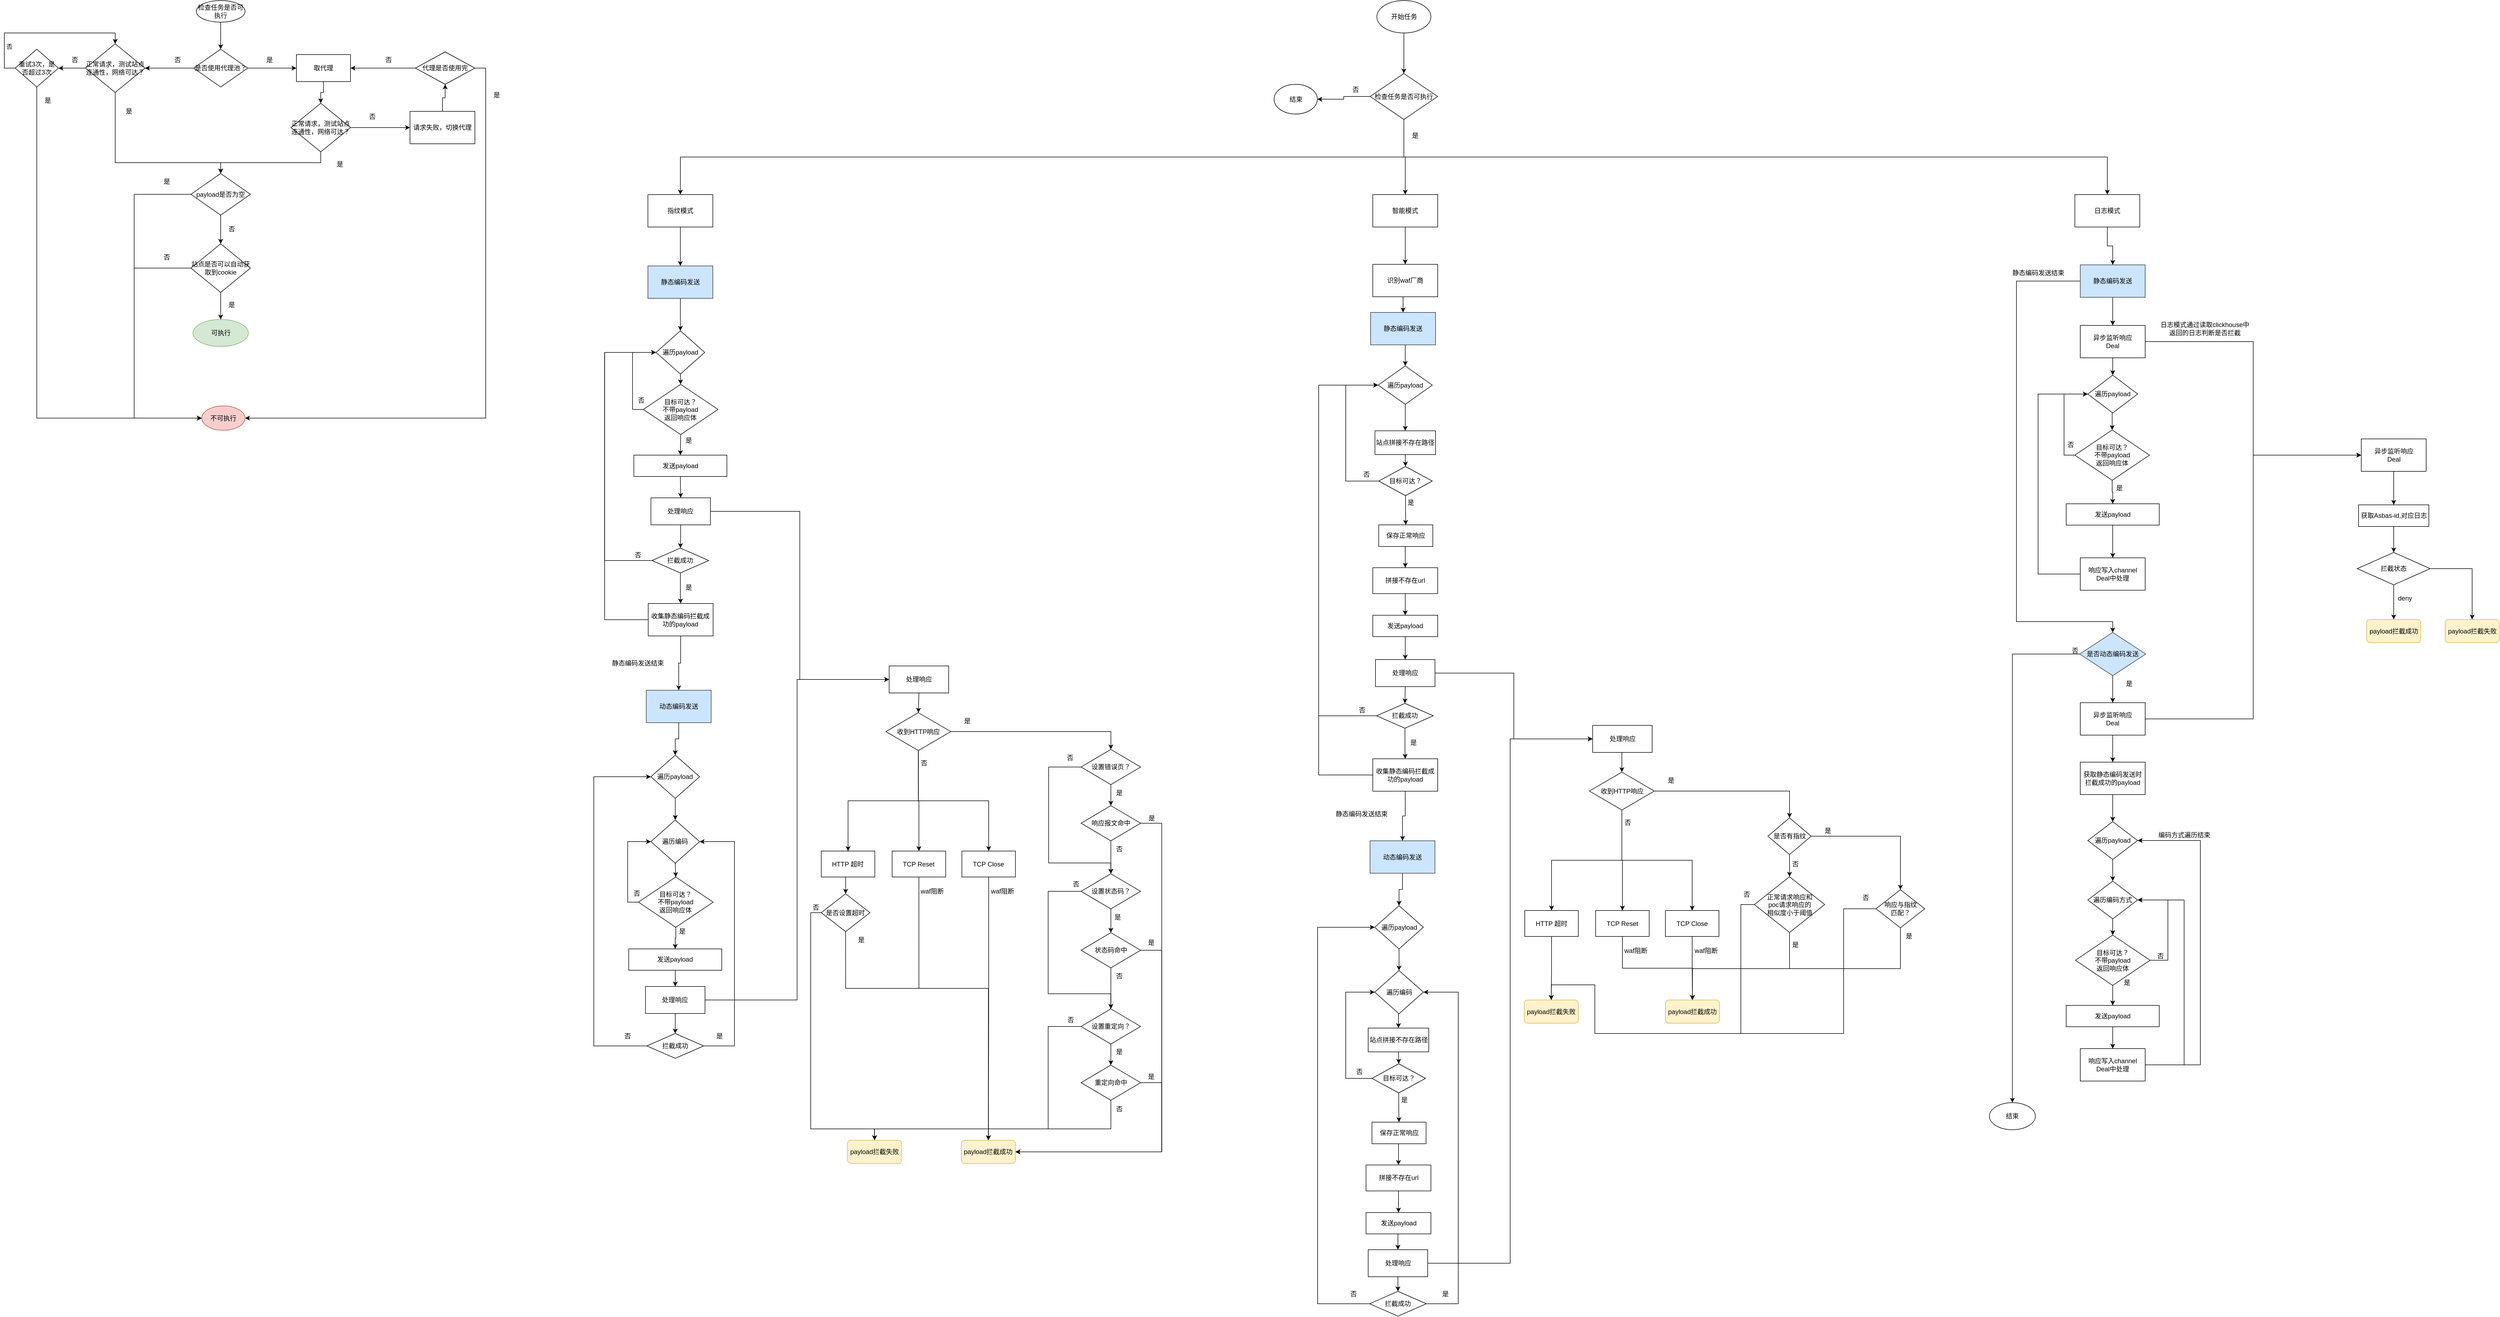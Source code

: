<mxfile version="24.7.7">
  <diagram id="C5RBs43oDa-KdzZeNtuy" name="Page-1">
    <mxGraphModel dx="3360" dy="1668" grid="1" gridSize="10" guides="1" tooltips="1" connect="1" arrows="1" fold="1" page="1" pageScale="1" pageWidth="827" pageHeight="1169" math="0" shadow="0">
      <root>
        <mxCell id="WIyWlLk6GJQsqaUBKTNV-0" />
        <mxCell id="WIyWlLk6GJQsqaUBKTNV-1" parent="WIyWlLk6GJQsqaUBKTNV-0" />
        <mxCell id="1N1WW0Ei132FlfIsPOHH-1110" value="" style="edgeStyle=orthogonalEdgeStyle;rounded=0;orthogonalLoop=1;jettySize=auto;html=1;" edge="1" parent="WIyWlLk6GJQsqaUBKTNV-1" source="1N1WW0Ei132FlfIsPOHH-1111" target="1N1WW0Ei132FlfIsPOHH-1114">
          <mxGeometry relative="1" as="geometry" />
        </mxCell>
        <mxCell id="1N1WW0Ei132FlfIsPOHH-1111" value="检查任务是否可执行" style="ellipse;whiteSpace=wrap;html=1;" vertex="1" parent="WIyWlLk6GJQsqaUBKTNV-1">
          <mxGeometry x="-5" y="19" width="90" height="40" as="geometry" />
        </mxCell>
        <mxCell id="1N1WW0Ei132FlfIsPOHH-1112" value="" style="edgeStyle=orthogonalEdgeStyle;rounded=0;orthogonalLoop=1;jettySize=auto;html=1;" edge="1" parent="WIyWlLk6GJQsqaUBKTNV-1" source="1N1WW0Ei132FlfIsPOHH-1114" target="1N1WW0Ei132FlfIsPOHH-1116">
          <mxGeometry relative="1" as="geometry" />
        </mxCell>
        <mxCell id="1N1WW0Ei132FlfIsPOHH-1113" value="" style="edgeStyle=orthogonalEdgeStyle;rounded=0;orthogonalLoop=1;jettySize=auto;html=1;entryX=1;entryY=0.5;entryDx=0;entryDy=0;" edge="1" parent="WIyWlLk6GJQsqaUBKTNV-1" source="1N1WW0Ei132FlfIsPOHH-1114" target="1N1WW0Ei132FlfIsPOHH-1134">
          <mxGeometry relative="1" as="geometry">
            <mxPoint x="-110" y="144" as="targetPoint" />
          </mxGeometry>
        </mxCell>
        <mxCell id="1N1WW0Ei132FlfIsPOHH-1114" value="是否使用代理池？" style="rhombus;whiteSpace=wrap;html=1;" vertex="1" parent="WIyWlLk6GJQsqaUBKTNV-1">
          <mxGeometry x="-10" y="109" width="100" height="70" as="geometry" />
        </mxCell>
        <mxCell id="1N1WW0Ei132FlfIsPOHH-1115" value="" style="edgeStyle=orthogonalEdgeStyle;rounded=0;orthogonalLoop=1;jettySize=auto;html=1;" edge="1" parent="WIyWlLk6GJQsqaUBKTNV-1" source="1N1WW0Ei132FlfIsPOHH-1116" target="1N1WW0Ei132FlfIsPOHH-1120">
          <mxGeometry relative="1" as="geometry" />
        </mxCell>
        <mxCell id="1N1WW0Ei132FlfIsPOHH-1116" value="取代理" style="rounded=0;whiteSpace=wrap;html=1;" vertex="1" parent="WIyWlLk6GJQsqaUBKTNV-1">
          <mxGeometry x="180" y="119" width="100" height="50" as="geometry" />
        </mxCell>
        <mxCell id="1N1WW0Ei132FlfIsPOHH-1117" value="是" style="text;html=1;align=center;verticalAlign=middle;resizable=0;points=[];autosize=1;strokeColor=none;fillColor=none;" vertex="1" parent="WIyWlLk6GJQsqaUBKTNV-1">
          <mxGeometry x="110" y="114" width="40" height="30" as="geometry" />
        </mxCell>
        <mxCell id="1N1WW0Ei132FlfIsPOHH-1118" style="edgeStyle=orthogonalEdgeStyle;rounded=0;orthogonalLoop=1;jettySize=auto;html=1;exitX=1;exitY=0.5;exitDx=0;exitDy=0;entryX=0;entryY=0.5;entryDx=0;entryDy=0;" edge="1" parent="WIyWlLk6GJQsqaUBKTNV-1" source="1N1WW0Ei132FlfIsPOHH-1120" target="1N1WW0Ei132FlfIsPOHH-1122">
          <mxGeometry relative="1" as="geometry" />
        </mxCell>
        <mxCell id="1N1WW0Ei132FlfIsPOHH-1119" style="edgeStyle=orthogonalEdgeStyle;rounded=0;orthogonalLoop=1;jettySize=auto;html=1;exitX=0.5;exitY=1;exitDx=0;exitDy=0;entryX=0.5;entryY=0;entryDx=0;entryDy=0;" edge="1" parent="WIyWlLk6GJQsqaUBKTNV-1" source="1N1WW0Ei132FlfIsPOHH-1120" target="1N1WW0Ei132FlfIsPOHH-1153">
          <mxGeometry relative="1" as="geometry" />
        </mxCell>
        <mxCell id="1N1WW0Ei132FlfIsPOHH-1120" value="正常请求，测试站点连通性，网络可达？" style="rhombus;whiteSpace=wrap;html=1;rounded=0;" vertex="1" parent="WIyWlLk6GJQsqaUBKTNV-1">
          <mxGeometry x="170" y="209" width="110" height="90" as="geometry" />
        </mxCell>
        <mxCell id="1N1WW0Ei132FlfIsPOHH-1121" value="" style="edgeStyle=orthogonalEdgeStyle;rounded=0;orthogonalLoop=1;jettySize=auto;html=1;" edge="1" parent="WIyWlLk6GJQsqaUBKTNV-1" source="1N1WW0Ei132FlfIsPOHH-1122" target="1N1WW0Ei132FlfIsPOHH-1128">
          <mxGeometry relative="1" as="geometry" />
        </mxCell>
        <mxCell id="1N1WW0Ei132FlfIsPOHH-1122" value="请求失败，切换代理" style="whiteSpace=wrap;html=1;rounded=0;" vertex="1" parent="WIyWlLk6GJQsqaUBKTNV-1">
          <mxGeometry x="390" y="224" width="120" height="60" as="geometry" />
        </mxCell>
        <mxCell id="1N1WW0Ei132FlfIsPOHH-1123" value="否" style="text;html=1;align=center;verticalAlign=middle;resizable=0;points=[];autosize=1;strokeColor=none;fillColor=none;" vertex="1" parent="WIyWlLk6GJQsqaUBKTNV-1">
          <mxGeometry x="300" y="219" width="40" height="30" as="geometry" />
        </mxCell>
        <mxCell id="1N1WW0Ei132FlfIsPOHH-1124" value="否" style="text;html=1;align=center;verticalAlign=middle;resizable=0;points=[];autosize=1;strokeColor=none;fillColor=none;" vertex="1" parent="WIyWlLk6GJQsqaUBKTNV-1">
          <mxGeometry x="-60" y="114" width="40" height="30" as="geometry" />
        </mxCell>
        <mxCell id="1N1WW0Ei132FlfIsPOHH-1125" value="是" style="text;html=1;align=center;verticalAlign=middle;resizable=0;points=[];autosize=1;strokeColor=none;fillColor=none;" vertex="1" parent="WIyWlLk6GJQsqaUBKTNV-1">
          <mxGeometry x="240" y="307" width="40" height="30" as="geometry" />
        </mxCell>
        <mxCell id="1N1WW0Ei132FlfIsPOHH-1126" style="edgeStyle=orthogonalEdgeStyle;rounded=0;orthogonalLoop=1;jettySize=auto;html=1;exitX=0;exitY=0.5;exitDx=0;exitDy=0;entryX=1;entryY=0.5;entryDx=0;entryDy=0;" edge="1" parent="WIyWlLk6GJQsqaUBKTNV-1" source="1N1WW0Ei132FlfIsPOHH-1128" target="1N1WW0Ei132FlfIsPOHH-1116">
          <mxGeometry relative="1" as="geometry" />
        </mxCell>
        <mxCell id="1N1WW0Ei132FlfIsPOHH-1127" style="edgeStyle=orthogonalEdgeStyle;rounded=0;orthogonalLoop=1;jettySize=auto;html=1;exitX=1;exitY=0.5;exitDx=0;exitDy=0;entryX=1;entryY=0.5;entryDx=0;entryDy=0;" edge="1" parent="WIyWlLk6GJQsqaUBKTNV-1" source="1N1WW0Ei132FlfIsPOHH-1128" target="1N1WW0Ei132FlfIsPOHH-1131">
          <mxGeometry relative="1" as="geometry">
            <mxPoint x="720" y="149" as="targetPoint" />
          </mxGeometry>
        </mxCell>
        <mxCell id="1N1WW0Ei132FlfIsPOHH-1128" value="代理是否使用完" style="rhombus;whiteSpace=wrap;html=1;rounded=0;" vertex="1" parent="WIyWlLk6GJQsqaUBKTNV-1">
          <mxGeometry x="400" y="114" width="110" height="60" as="geometry" />
        </mxCell>
        <mxCell id="1N1WW0Ei132FlfIsPOHH-1129" value="否" style="text;html=1;align=center;verticalAlign=middle;resizable=0;points=[];autosize=1;strokeColor=none;fillColor=none;" vertex="1" parent="WIyWlLk6GJQsqaUBKTNV-1">
          <mxGeometry x="330" y="114" width="40" height="30" as="geometry" />
        </mxCell>
        <mxCell id="1N1WW0Ei132FlfIsPOHH-1130" value="是" style="text;html=1;align=center;verticalAlign=middle;resizable=0;points=[];autosize=1;strokeColor=none;fillColor=none;" vertex="1" parent="WIyWlLk6GJQsqaUBKTNV-1">
          <mxGeometry x="530" y="179" width="40" height="30" as="geometry" />
        </mxCell>
        <mxCell id="1N1WW0Ei132FlfIsPOHH-1131" value="不可执行" style="ellipse;whiteSpace=wrap;html=1;fillColor=#f8cecc;strokeColor=#b85450;" vertex="1" parent="WIyWlLk6GJQsqaUBKTNV-1">
          <mxGeometry x="5" y="769" width="80" height="45" as="geometry" />
        </mxCell>
        <mxCell id="1N1WW0Ei132FlfIsPOHH-1132" style="edgeStyle=orthogonalEdgeStyle;rounded=0;orthogonalLoop=1;jettySize=auto;html=1;exitX=0;exitY=0.5;exitDx=0;exitDy=0;entryX=1;entryY=0.5;entryDx=0;entryDy=0;" edge="1" parent="WIyWlLk6GJQsqaUBKTNV-1" source="1N1WW0Ei132FlfIsPOHH-1134" target="1N1WW0Ei132FlfIsPOHH-1140">
          <mxGeometry relative="1" as="geometry" />
        </mxCell>
        <mxCell id="1N1WW0Ei132FlfIsPOHH-1133" style="edgeStyle=orthogonalEdgeStyle;rounded=0;orthogonalLoop=1;jettySize=auto;html=1;exitX=0.5;exitY=1;exitDx=0;exitDy=0;entryX=0.5;entryY=0;entryDx=0;entryDy=0;" edge="1" parent="WIyWlLk6GJQsqaUBKTNV-1" source="1N1WW0Ei132FlfIsPOHH-1134" target="1N1WW0Ei132FlfIsPOHH-1153">
          <mxGeometry relative="1" as="geometry">
            <Array as="points">
              <mxPoint x="-155" y="319" />
              <mxPoint x="40" y="319" />
            </Array>
          </mxGeometry>
        </mxCell>
        <mxCell id="1N1WW0Ei132FlfIsPOHH-1134" value="正常请求，测试站点连通性，网络可达？" style="rhombus;whiteSpace=wrap;html=1;rounded=0;" vertex="1" parent="WIyWlLk6GJQsqaUBKTNV-1">
          <mxGeometry x="-210" y="99" width="110" height="90" as="geometry" />
        </mxCell>
        <mxCell id="1N1WW0Ei132FlfIsPOHH-1135" value="是" style="text;html=1;align=center;verticalAlign=middle;resizable=0;points=[];autosize=1;strokeColor=none;fillColor=none;" vertex="1" parent="WIyWlLk6GJQsqaUBKTNV-1">
          <mxGeometry x="-150" y="209" width="40" height="30" as="geometry" />
        </mxCell>
        <mxCell id="1N1WW0Ei132FlfIsPOHH-1136" value="否" style="text;html=1;align=center;verticalAlign=middle;resizable=0;points=[];autosize=1;strokeColor=none;fillColor=none;" vertex="1" parent="WIyWlLk6GJQsqaUBKTNV-1">
          <mxGeometry x="-250" y="114" width="40" height="30" as="geometry" />
        </mxCell>
        <mxCell id="1N1WW0Ei132FlfIsPOHH-1137" style="edgeStyle=orthogonalEdgeStyle;rounded=0;orthogonalLoop=1;jettySize=auto;html=1;exitX=0;exitY=0.5;exitDx=0;exitDy=0;entryX=0.5;entryY=0;entryDx=0;entryDy=0;" edge="1" parent="WIyWlLk6GJQsqaUBKTNV-1" source="1N1WW0Ei132FlfIsPOHH-1140" target="1N1WW0Ei132FlfIsPOHH-1134">
          <mxGeometry relative="1" as="geometry" />
        </mxCell>
        <mxCell id="1N1WW0Ei132FlfIsPOHH-1138" value="否" style="edgeLabel;html=1;align=center;verticalAlign=middle;resizable=0;points=[];" vertex="1" connectable="0" parent="1N1WW0Ei132FlfIsPOHH-1137">
          <mxGeometry x="-0.609" y="-9" relative="1" as="geometry">
            <mxPoint as="offset" />
          </mxGeometry>
        </mxCell>
        <mxCell id="1N1WW0Ei132FlfIsPOHH-1139" style="edgeStyle=orthogonalEdgeStyle;rounded=0;orthogonalLoop=1;jettySize=auto;html=1;exitX=0.5;exitY=1;exitDx=0;exitDy=0;entryX=0;entryY=0.5;entryDx=0;entryDy=0;" edge="1" parent="WIyWlLk6GJQsqaUBKTNV-1" source="1N1WW0Ei132FlfIsPOHH-1140" target="1N1WW0Ei132FlfIsPOHH-1131">
          <mxGeometry relative="1" as="geometry">
            <mxPoint x="-290" y="309" as="targetPoint" />
          </mxGeometry>
        </mxCell>
        <mxCell id="1N1WW0Ei132FlfIsPOHH-1140" value="重试3次，是否超过3次" style="rhombus;whiteSpace=wrap;html=1;" vertex="1" parent="WIyWlLk6GJQsqaUBKTNV-1">
          <mxGeometry x="-340" y="109" width="80" height="70" as="geometry" />
        </mxCell>
        <mxCell id="1N1WW0Ei132FlfIsPOHH-1141" value="是" style="text;html=1;align=center;verticalAlign=middle;resizable=0;points=[];autosize=1;strokeColor=none;fillColor=none;" vertex="1" parent="WIyWlLk6GJQsqaUBKTNV-1">
          <mxGeometry x="-300" y="189" width="40" height="30" as="geometry" />
        </mxCell>
        <mxCell id="1N1WW0Ei132FlfIsPOHH-1142" style="edgeStyle=orthogonalEdgeStyle;rounded=0;orthogonalLoop=1;jettySize=auto;html=1;exitX=0.5;exitY=1;exitDx=0;exitDy=0;entryX=0.5;entryY=0;entryDx=0;entryDy=0;" edge="1" parent="WIyWlLk6GJQsqaUBKTNV-1" source="1N1WW0Ei132FlfIsPOHH-1143" target="1N1WW0Ei132FlfIsPOHH-1148">
          <mxGeometry relative="1" as="geometry" />
        </mxCell>
        <mxCell id="1N1WW0Ei132FlfIsPOHH-1143" value="开始任务" style="ellipse;whiteSpace=wrap;html=1;" vertex="1" parent="WIyWlLk6GJQsqaUBKTNV-1">
          <mxGeometry x="2177.5" y="19" width="100" height="60" as="geometry" />
        </mxCell>
        <mxCell id="1N1WW0Ei132FlfIsPOHH-1144" style="edgeStyle=orthogonalEdgeStyle;rounded=0;orthogonalLoop=1;jettySize=auto;html=1;exitX=0;exitY=0.5;exitDx=0;exitDy=0;entryX=1;entryY=0.5;entryDx=0;entryDy=0;" edge="1" parent="WIyWlLk6GJQsqaUBKTNV-1" source="1N1WW0Ei132FlfIsPOHH-1148" target="1N1WW0Ei132FlfIsPOHH-1150">
          <mxGeometry relative="1" as="geometry">
            <mxPoint x="2067.5" y="201.25" as="targetPoint" />
          </mxGeometry>
        </mxCell>
        <mxCell id="1N1WW0Ei132FlfIsPOHH-1145" style="edgeStyle=orthogonalEdgeStyle;rounded=0;orthogonalLoop=1;jettySize=auto;html=1;exitX=0.5;exitY=1;exitDx=0;exitDy=0;entryX=0.5;entryY=0;entryDx=0;entryDy=0;" edge="1" parent="WIyWlLk6GJQsqaUBKTNV-1" source="1N1WW0Ei132FlfIsPOHH-1148" target="1N1WW0Ei132FlfIsPOHH-1166">
          <mxGeometry relative="1" as="geometry">
            <mxPoint x="1670" y="299" as="targetPoint" />
          </mxGeometry>
        </mxCell>
        <mxCell id="1N1WW0Ei132FlfIsPOHH-1146" style="edgeStyle=orthogonalEdgeStyle;rounded=0;orthogonalLoop=1;jettySize=auto;html=1;exitX=0.5;exitY=1;exitDx=0;exitDy=0;entryX=0.5;entryY=0;entryDx=0;entryDy=0;" edge="1" parent="WIyWlLk6GJQsqaUBKTNV-1" source="1N1WW0Ei132FlfIsPOHH-1148" target="1N1WW0Ei132FlfIsPOHH-1168">
          <mxGeometry relative="1" as="geometry" />
        </mxCell>
        <mxCell id="1N1WW0Ei132FlfIsPOHH-1147" style="edgeStyle=orthogonalEdgeStyle;rounded=0;orthogonalLoop=1;jettySize=auto;html=1;exitX=0.5;exitY=1;exitDx=0;exitDy=0;entryX=0.5;entryY=0;entryDx=0;entryDy=0;" edge="1" parent="WIyWlLk6GJQsqaUBKTNV-1" source="1N1WW0Ei132FlfIsPOHH-1148" target="1N1WW0Ei132FlfIsPOHH-1164">
          <mxGeometry relative="1" as="geometry" />
        </mxCell>
        <mxCell id="1N1WW0Ei132FlfIsPOHH-1148" value="检查任务是否可执行" style="rhombus;whiteSpace=wrap;html=1;" vertex="1" parent="WIyWlLk6GJQsqaUBKTNV-1">
          <mxGeometry x="2165" y="154" width="125" height="85" as="geometry" />
        </mxCell>
        <mxCell id="1N1WW0Ei132FlfIsPOHH-1149" value="否" style="text;html=1;align=center;verticalAlign=middle;resizable=0;points=[];autosize=1;strokeColor=none;fillColor=none;" vertex="1" parent="WIyWlLk6GJQsqaUBKTNV-1">
          <mxGeometry x="2117.5" y="169" width="40" height="30" as="geometry" />
        </mxCell>
        <mxCell id="1N1WW0Ei132FlfIsPOHH-1150" value="结束" style="ellipse;whiteSpace=wrap;html=1;" vertex="1" parent="WIyWlLk6GJQsqaUBKTNV-1">
          <mxGeometry x="1987.5" y="174" width="80" height="55" as="geometry" />
        </mxCell>
        <mxCell id="1N1WW0Ei132FlfIsPOHH-1151" style="edgeStyle=orthogonalEdgeStyle;rounded=0;orthogonalLoop=1;jettySize=auto;html=1;exitX=0.5;exitY=1;exitDx=0;exitDy=0;entryX=0.5;entryY=0;entryDx=0;entryDy=0;" edge="1" parent="WIyWlLk6GJQsqaUBKTNV-1" source="1N1WW0Ei132FlfIsPOHH-1153" target="1N1WW0Ei132FlfIsPOHH-1158">
          <mxGeometry relative="1" as="geometry">
            <mxPoint x="39.789" y="479" as="targetPoint" />
          </mxGeometry>
        </mxCell>
        <mxCell id="1N1WW0Ei132FlfIsPOHH-1152" style="edgeStyle=orthogonalEdgeStyle;rounded=0;orthogonalLoop=1;jettySize=auto;html=1;exitX=0;exitY=0.5;exitDx=0;exitDy=0;entryX=0;entryY=0.5;entryDx=0;entryDy=0;" edge="1" parent="WIyWlLk6GJQsqaUBKTNV-1" source="1N1WW0Ei132FlfIsPOHH-1153" target="1N1WW0Ei132FlfIsPOHH-1131">
          <mxGeometry relative="1" as="geometry">
            <Array as="points">
              <mxPoint x="-120" y="378" />
              <mxPoint x="-120" y="792" />
            </Array>
          </mxGeometry>
        </mxCell>
        <mxCell id="1N1WW0Ei132FlfIsPOHH-1153" value="payload是否为空" style="rhombus;whiteSpace=wrap;html=1;" vertex="1" parent="WIyWlLk6GJQsqaUBKTNV-1">
          <mxGeometry x="-15" y="339" width="110" height="77" as="geometry" />
        </mxCell>
        <mxCell id="1N1WW0Ei132FlfIsPOHH-1154" value="是" style="text;html=1;align=center;verticalAlign=middle;resizable=0;points=[];autosize=1;strokeColor=none;fillColor=none;" vertex="1" parent="WIyWlLk6GJQsqaUBKTNV-1">
          <mxGeometry x="-80" y="339" width="40" height="30" as="geometry" />
        </mxCell>
        <mxCell id="1N1WW0Ei132FlfIsPOHH-1155" value="否" style="text;html=1;align=center;verticalAlign=middle;resizable=0;points=[];autosize=1;strokeColor=none;fillColor=none;" vertex="1" parent="WIyWlLk6GJQsqaUBKTNV-1">
          <mxGeometry x="40" y="427" width="40" height="30" as="geometry" />
        </mxCell>
        <mxCell id="1N1WW0Ei132FlfIsPOHH-1156" style="edgeStyle=orthogonalEdgeStyle;rounded=0;orthogonalLoop=1;jettySize=auto;html=1;exitX=0.5;exitY=1;exitDx=0;exitDy=0;entryX=0.5;entryY=0;entryDx=0;entryDy=0;" edge="1" parent="WIyWlLk6GJQsqaUBKTNV-1" source="1N1WW0Ei132FlfIsPOHH-1158" target="1N1WW0Ei132FlfIsPOHH-1159">
          <mxGeometry relative="1" as="geometry">
            <mxPoint x="39.789" y="609" as="targetPoint" />
          </mxGeometry>
        </mxCell>
        <mxCell id="1N1WW0Ei132FlfIsPOHH-1157" style="edgeStyle=orthogonalEdgeStyle;rounded=0;orthogonalLoop=1;jettySize=auto;html=1;exitX=0;exitY=0.5;exitDx=0;exitDy=0;entryX=0;entryY=0.5;entryDx=0;entryDy=0;" edge="1" parent="WIyWlLk6GJQsqaUBKTNV-1" source="1N1WW0Ei132FlfIsPOHH-1158" target="1N1WW0Ei132FlfIsPOHH-1131">
          <mxGeometry relative="1" as="geometry">
            <Array as="points">
              <mxPoint x="-120" y="514" />
              <mxPoint x="-120" y="792" />
            </Array>
          </mxGeometry>
        </mxCell>
        <mxCell id="1N1WW0Ei132FlfIsPOHH-1158" value="站点是否可以自动获取到cookie" style="rhombus;whiteSpace=wrap;html=1;" vertex="1" parent="WIyWlLk6GJQsqaUBKTNV-1">
          <mxGeometry x="-15" y="469" width="110" height="90" as="geometry" />
        </mxCell>
        <mxCell id="1N1WW0Ei132FlfIsPOHH-1159" value="可执行" style="ellipse;whiteSpace=wrap;html=1;fillColor=#d5e8d4;strokeColor=#82b366;" vertex="1" parent="WIyWlLk6GJQsqaUBKTNV-1">
          <mxGeometry x="-11.25" y="609" width="102.5" height="50" as="geometry" />
        </mxCell>
        <mxCell id="1N1WW0Ei132FlfIsPOHH-1160" value="否" style="text;html=1;align=center;verticalAlign=middle;resizable=0;points=[];autosize=1;strokeColor=none;fillColor=none;" vertex="1" parent="WIyWlLk6GJQsqaUBKTNV-1">
          <mxGeometry x="-80" y="479" width="40" height="30" as="geometry" />
        </mxCell>
        <mxCell id="1N1WW0Ei132FlfIsPOHH-1161" value="是" style="text;html=1;align=center;verticalAlign=middle;resizable=0;points=[];autosize=1;strokeColor=none;fillColor=none;" vertex="1" parent="WIyWlLk6GJQsqaUBKTNV-1">
          <mxGeometry x="40" y="567" width="40" height="30" as="geometry" />
        </mxCell>
        <mxCell id="1N1WW0Ei132FlfIsPOHH-1162" value="是" style="text;html=1;align=center;verticalAlign=middle;resizable=0;points=[];autosize=1;strokeColor=none;fillColor=none;" vertex="1" parent="WIyWlLk6GJQsqaUBKTNV-1">
          <mxGeometry x="2227.5" y="254" width="40" height="30" as="geometry" />
        </mxCell>
        <mxCell id="1N1WW0Ei132FlfIsPOHH-1163" style="edgeStyle=orthogonalEdgeStyle;rounded=0;orthogonalLoop=1;jettySize=auto;html=1;exitX=0.5;exitY=1;exitDx=0;exitDy=0;entryX=0.5;entryY=0;entryDx=0;entryDy=0;" edge="1" parent="WIyWlLk6GJQsqaUBKTNV-1" source="1N1WW0Ei132FlfIsPOHH-1164" target="1N1WW0Ei132FlfIsPOHH-1182">
          <mxGeometry relative="1" as="geometry" />
        </mxCell>
        <mxCell id="1N1WW0Ei132FlfIsPOHH-1164" value="日志模式" style="rounded=0;whiteSpace=wrap;html=1;" vertex="1" parent="WIyWlLk6GJQsqaUBKTNV-1">
          <mxGeometry x="3468" y="378" width="120" height="60" as="geometry" />
        </mxCell>
        <mxCell id="1N1WW0Ei132FlfIsPOHH-1165" style="edgeStyle=orthogonalEdgeStyle;rounded=0;orthogonalLoop=1;jettySize=auto;html=1;exitX=0.5;exitY=1;exitDx=0;exitDy=0;entryX=0.5;entryY=0;entryDx=0;entryDy=0;" edge="1" parent="WIyWlLk6GJQsqaUBKTNV-1" source="1N1WW0Ei132FlfIsPOHH-1166" target="1N1WW0Ei132FlfIsPOHH-1215">
          <mxGeometry relative="1" as="geometry" />
        </mxCell>
        <mxCell id="1N1WW0Ei132FlfIsPOHH-1166" value="指纹模式" style="rounded=0;whiteSpace=wrap;html=1;" vertex="1" parent="WIyWlLk6GJQsqaUBKTNV-1">
          <mxGeometry x="829.86" y="378" width="120" height="60" as="geometry" />
        </mxCell>
        <mxCell id="1N1WW0Ei132FlfIsPOHH-1167" style="edgeStyle=orthogonalEdgeStyle;rounded=0;orthogonalLoop=1;jettySize=auto;html=1;exitX=0.5;exitY=1;exitDx=0;exitDy=0;entryX=0.5;entryY=0;entryDx=0;entryDy=0;" edge="1" parent="WIyWlLk6GJQsqaUBKTNV-1" source="1N1WW0Ei132FlfIsPOHH-1168" target="1N1WW0Ei132FlfIsPOHH-1323">
          <mxGeometry relative="1" as="geometry" />
        </mxCell>
        <mxCell id="1N1WW0Ei132FlfIsPOHH-1168" value="智能模式" style="rounded=0;whiteSpace=wrap;html=1;" vertex="1" parent="WIyWlLk6GJQsqaUBKTNV-1">
          <mxGeometry x="2170" y="378" width="120" height="60" as="geometry" />
        </mxCell>
        <mxCell id="1N1WW0Ei132FlfIsPOHH-1169" style="edgeStyle=orthogonalEdgeStyle;rounded=0;orthogonalLoop=1;jettySize=auto;html=1;exitX=0.5;exitY=1;exitDx=0;exitDy=0;entryX=0.5;entryY=0;entryDx=0;entryDy=0;" edge="1" parent="WIyWlLk6GJQsqaUBKTNV-1" source="1N1WW0Ei132FlfIsPOHH-1170" target="1N1WW0Ei132FlfIsPOHH-1177">
          <mxGeometry relative="1" as="geometry">
            <mxPoint x="3533" y="1112" as="targetPoint" />
          </mxGeometry>
        </mxCell>
        <mxCell id="1N1WW0Ei132FlfIsPOHH-1170" value="发送payload" style="rounded=0;whiteSpace=wrap;html=1;" vertex="1" parent="WIyWlLk6GJQsqaUBKTNV-1">
          <mxGeometry x="3452" y="950" width="172" height="39.5" as="geometry" />
        </mxCell>
        <mxCell id="1N1WW0Ei132FlfIsPOHH-1171" style="edgeStyle=orthogonalEdgeStyle;rounded=0;orthogonalLoop=1;jettySize=auto;html=1;exitX=0.5;exitY=1;exitDx=0;exitDy=0;entryX=0.5;entryY=0;entryDx=0;entryDy=0;" edge="1" parent="WIyWlLk6GJQsqaUBKTNV-1" source="1N1WW0Ei132FlfIsPOHH-1172" target="1N1WW0Ei132FlfIsPOHH-1239">
          <mxGeometry relative="1" as="geometry" />
        </mxCell>
        <mxCell id="1N1WW0Ei132FlfIsPOHH-1172" value="遍历payload" style="rhombus;whiteSpace=wrap;html=1;" vertex="1" parent="WIyWlLk6GJQsqaUBKTNV-1">
          <mxGeometry x="3492" y="712" width="92" height="70" as="geometry" />
        </mxCell>
        <mxCell id="1N1WW0Ei132FlfIsPOHH-1173" style="edgeStyle=orthogonalEdgeStyle;rounded=0;orthogonalLoop=1;jettySize=auto;html=1;exitX=0.5;exitY=1;exitDx=0;exitDy=0;entryX=0.5;entryY=0;entryDx=0;entryDy=0;" edge="1" parent="WIyWlLk6GJQsqaUBKTNV-1" source="1N1WW0Ei132FlfIsPOHH-1175" target="1N1WW0Ei132FlfIsPOHH-1172">
          <mxGeometry relative="1" as="geometry" />
        </mxCell>
        <mxCell id="1N1WW0Ei132FlfIsPOHH-1174" style="edgeStyle=orthogonalEdgeStyle;rounded=0;orthogonalLoop=1;jettySize=auto;html=1;exitX=1;exitY=0.5;exitDx=0;exitDy=0;entryX=0;entryY=0.5;entryDx=0;entryDy=0;" edge="1" parent="WIyWlLk6GJQsqaUBKTNV-1" source="1N1WW0Ei132FlfIsPOHH-1175" target="1N1WW0Ei132FlfIsPOHH-1179">
          <mxGeometry relative="1" as="geometry" />
        </mxCell>
        <mxCell id="1N1WW0Ei132FlfIsPOHH-1175" value="异步监听响应&lt;br&gt;Deal" style="rounded=0;whiteSpace=wrap;html=1;" vertex="1" parent="WIyWlLk6GJQsqaUBKTNV-1">
          <mxGeometry x="3478" y="620" width="120" height="60" as="geometry" />
        </mxCell>
        <mxCell id="1N1WW0Ei132FlfIsPOHH-1176" style="edgeStyle=orthogonalEdgeStyle;rounded=0;orthogonalLoop=1;jettySize=auto;html=1;exitX=0;exitY=0.5;exitDx=0;exitDy=0;entryX=0;entryY=0.5;entryDx=0;entryDy=0;" edge="1" parent="WIyWlLk6GJQsqaUBKTNV-1" source="1N1WW0Ei132FlfIsPOHH-1177" target="1N1WW0Ei132FlfIsPOHH-1172">
          <mxGeometry relative="1" as="geometry">
            <Array as="points">
              <mxPoint x="3400" y="1080" />
              <mxPoint x="3400" y="747" />
            </Array>
          </mxGeometry>
        </mxCell>
        <mxCell id="1N1WW0Ei132FlfIsPOHH-1177" value="响应写入channel&lt;br&gt;Deal中处理" style="rounded=0;whiteSpace=wrap;html=1;" vertex="1" parent="WIyWlLk6GJQsqaUBKTNV-1">
          <mxGeometry x="3478" y="1050" width="120" height="60" as="geometry" />
        </mxCell>
        <mxCell id="1N1WW0Ei132FlfIsPOHH-1178" style="edgeStyle=orthogonalEdgeStyle;rounded=0;orthogonalLoop=1;jettySize=auto;html=1;exitX=0.5;exitY=1;exitDx=0;exitDy=0;entryX=0.5;entryY=0;entryDx=0;entryDy=0;" edge="1" parent="WIyWlLk6GJQsqaUBKTNV-1" source="1N1WW0Ei132FlfIsPOHH-1179" target="1N1WW0Ei132FlfIsPOHH-1184">
          <mxGeometry relative="1" as="geometry" />
        </mxCell>
        <mxCell id="1N1WW0Ei132FlfIsPOHH-1179" value="异步监听响应&lt;br&gt;Deal" style="rounded=0;whiteSpace=wrap;html=1;" vertex="1" parent="WIyWlLk6GJQsqaUBKTNV-1">
          <mxGeometry x="3997.5" y="830" width="120" height="60" as="geometry" />
        </mxCell>
        <mxCell id="1N1WW0Ei132FlfIsPOHH-1180" style="edgeStyle=orthogonalEdgeStyle;rounded=0;orthogonalLoop=1;jettySize=auto;html=1;exitX=0.5;exitY=1;exitDx=0;exitDy=0;entryX=0.5;entryY=0;entryDx=0;entryDy=0;" edge="1" parent="WIyWlLk6GJQsqaUBKTNV-1" source="1N1WW0Ei132FlfIsPOHH-1182" target="1N1WW0Ei132FlfIsPOHH-1175">
          <mxGeometry relative="1" as="geometry" />
        </mxCell>
        <mxCell id="1N1WW0Ei132FlfIsPOHH-1181" style="edgeStyle=orthogonalEdgeStyle;rounded=0;orthogonalLoop=1;jettySize=auto;html=1;exitX=0;exitY=0.5;exitDx=0;exitDy=0;entryX=0.5;entryY=0;entryDx=0;entryDy=0;" edge="1" parent="WIyWlLk6GJQsqaUBKTNV-1" source="1N1WW0Ei132FlfIsPOHH-1182" target="1N1WW0Ei132FlfIsPOHH-1194">
          <mxGeometry relative="1" as="geometry">
            <mxPoint x="3478.0" y="1228" as="targetPoint" />
            <Array as="points">
              <mxPoint x="3360" y="538" />
              <mxPoint x="3360" y="1168" />
              <mxPoint x="3538" y="1168" />
            </Array>
          </mxGeometry>
        </mxCell>
        <mxCell id="1N1WW0Ei132FlfIsPOHH-1182" value="静态编码发送" style="rounded=0;whiteSpace=wrap;html=1;fillColor=#cce5ff;strokeColor=#36393d;" vertex="1" parent="WIyWlLk6GJQsqaUBKTNV-1">
          <mxGeometry x="3478" y="508" width="120" height="60" as="geometry" />
        </mxCell>
        <mxCell id="1N1WW0Ei132FlfIsPOHH-1183" style="edgeStyle=orthogonalEdgeStyle;rounded=0;orthogonalLoop=1;jettySize=auto;html=1;exitX=0.5;exitY=1;exitDx=0;exitDy=0;entryX=0.5;entryY=0;entryDx=0;entryDy=0;" edge="1" parent="WIyWlLk6GJQsqaUBKTNV-1" source="1N1WW0Ei132FlfIsPOHH-1184" target="1N1WW0Ei132FlfIsPOHH-1187">
          <mxGeometry relative="1" as="geometry">
            <mxPoint x="4057.674" y="1020" as="targetPoint" />
          </mxGeometry>
        </mxCell>
        <mxCell id="1N1WW0Ei132FlfIsPOHH-1184" value="获取Asbas-id,对应日志" style="rounded=0;whiteSpace=wrap;html=1;" vertex="1" parent="WIyWlLk6GJQsqaUBKTNV-1">
          <mxGeometry x="3992.5" y="952" width="130" height="40" as="geometry" />
        </mxCell>
        <mxCell id="1N1WW0Ei132FlfIsPOHH-1185" style="edgeStyle=orthogonalEdgeStyle;rounded=0;orthogonalLoop=1;jettySize=auto;html=1;exitX=0.5;exitY=1;exitDx=0;exitDy=0;entryX=0.5;entryY=0;entryDx=0;entryDy=0;" edge="1" parent="WIyWlLk6GJQsqaUBKTNV-1" source="1N1WW0Ei132FlfIsPOHH-1187" target="1N1WW0Ei132FlfIsPOHH-1188">
          <mxGeometry relative="1" as="geometry" />
        </mxCell>
        <mxCell id="1N1WW0Ei132FlfIsPOHH-1186" style="edgeStyle=orthogonalEdgeStyle;rounded=0;orthogonalLoop=1;jettySize=auto;html=1;exitX=1;exitY=0.5;exitDx=0;exitDy=0;entryX=0.5;entryY=0;entryDx=0;entryDy=0;" edge="1" parent="WIyWlLk6GJQsqaUBKTNV-1" source="1N1WW0Ei132FlfIsPOHH-1187" target="1N1WW0Ei132FlfIsPOHH-1190">
          <mxGeometry relative="1" as="geometry">
            <mxPoint x="4202.5" y="1160" as="targetPoint" />
          </mxGeometry>
        </mxCell>
        <mxCell id="1N1WW0Ei132FlfIsPOHH-1187" value="拦截状态" style="rhombus;whiteSpace=wrap;html=1;" vertex="1" parent="WIyWlLk6GJQsqaUBKTNV-1">
          <mxGeometry x="3990" y="1040" width="135" height="60" as="geometry" />
        </mxCell>
        <mxCell id="1N1WW0Ei132FlfIsPOHH-1188" value="payload拦截成功" style="rounded=1;whiteSpace=wrap;html=1;fillColor=#fff2cc;strokeColor=#d6b656;" vertex="1" parent="WIyWlLk6GJQsqaUBKTNV-1">
          <mxGeometry x="4007.5" y="1164" width="100" height="43" as="geometry" />
        </mxCell>
        <mxCell id="1N1WW0Ei132FlfIsPOHH-1189" value="&lt;span style=&quot;text-align: left; text-wrap: wrap;&quot;&gt;deny&lt;/span&gt;" style="text;html=1;align=center;verticalAlign=middle;resizable=0;points=[];autosize=1;strokeColor=none;fillColor=none;" vertex="1" parent="WIyWlLk6GJQsqaUBKTNV-1">
          <mxGeometry x="4052.5" y="1110" width="50" height="30" as="geometry" />
        </mxCell>
        <mxCell id="1N1WW0Ei132FlfIsPOHH-1190" value="payload拦截失败" style="rounded=1;whiteSpace=wrap;html=1;fillColor=#fff2cc;strokeColor=#d6b656;" vertex="1" parent="WIyWlLk6GJQsqaUBKTNV-1">
          <mxGeometry x="4152.5" y="1164" width="100" height="43" as="geometry" />
        </mxCell>
        <mxCell id="1N1WW0Ei132FlfIsPOHH-1191" value="静态编码发送结束" style="text;html=1;align=center;verticalAlign=middle;resizable=0;points=[];autosize=1;strokeColor=none;fillColor=none;" vertex="1" parent="WIyWlLk6GJQsqaUBKTNV-1">
          <mxGeometry x="3340" y="508" width="120" height="30" as="geometry" />
        </mxCell>
        <mxCell id="1N1WW0Ei132FlfIsPOHH-1192" style="edgeStyle=orthogonalEdgeStyle;rounded=0;orthogonalLoop=1;jettySize=auto;html=1;exitX=0;exitY=0.5;exitDx=0;exitDy=0;entryX=0.5;entryY=0;entryDx=0;entryDy=0;" edge="1" parent="WIyWlLk6GJQsqaUBKTNV-1" source="1N1WW0Ei132FlfIsPOHH-1194" target="1N1WW0Ei132FlfIsPOHH-1195">
          <mxGeometry relative="1" as="geometry" />
        </mxCell>
        <mxCell id="1N1WW0Ei132FlfIsPOHH-1193" style="edgeStyle=orthogonalEdgeStyle;rounded=0;orthogonalLoop=1;jettySize=auto;html=1;exitX=0.5;exitY=1;exitDx=0;exitDy=0;entryX=0.5;entryY=0;entryDx=0;entryDy=0;" edge="1" parent="WIyWlLk6GJQsqaUBKTNV-1" source="1N1WW0Ei132FlfIsPOHH-1194" target="1N1WW0Ei132FlfIsPOHH-1204">
          <mxGeometry relative="1" as="geometry" />
        </mxCell>
        <mxCell id="1N1WW0Ei132FlfIsPOHH-1194" value="是否动态编码发送" style="rhombus;whiteSpace=wrap;html=1;fillColor=#cce5ff;strokeColor=#36393d;" vertex="1" parent="WIyWlLk6GJQsqaUBKTNV-1">
          <mxGeometry x="3477" y="1188" width="122" height="80" as="geometry" />
        </mxCell>
        <mxCell id="1N1WW0Ei132FlfIsPOHH-1195" value="结束" style="ellipse;whiteSpace=wrap;html=1;" vertex="1" parent="WIyWlLk6GJQsqaUBKTNV-1">
          <mxGeometry x="3310" y="2058" width="85" height="50" as="geometry" />
        </mxCell>
        <mxCell id="1N1WW0Ei132FlfIsPOHH-1196" value="否" style="text;html=1;align=center;verticalAlign=middle;resizable=0;points=[];autosize=1;strokeColor=none;fillColor=none;" vertex="1" parent="WIyWlLk6GJQsqaUBKTNV-1">
          <mxGeometry x="3448" y="1207" width="40" height="30" as="geometry" />
        </mxCell>
        <mxCell id="1N1WW0Ei132FlfIsPOHH-1197" value="是" style="text;html=1;align=center;verticalAlign=middle;resizable=0;points=[];autosize=1;strokeColor=none;fillColor=none;" vertex="1" parent="WIyWlLk6GJQsqaUBKTNV-1">
          <mxGeometry x="3548" y="1268" width="40" height="30" as="geometry" />
        </mxCell>
        <mxCell id="1N1WW0Ei132FlfIsPOHH-1198" style="edgeStyle=orthogonalEdgeStyle;rounded=0;orthogonalLoop=1;jettySize=auto;html=1;exitX=0.5;exitY=1;exitDx=0;exitDy=0;entryX=0.5;entryY=0;entryDx=0;entryDy=0;" edge="1" parent="WIyWlLk6GJQsqaUBKTNV-1" source="1N1WW0Ei132FlfIsPOHH-1199" target="1N1WW0Ei132FlfIsPOHH-1201">
          <mxGeometry relative="1" as="geometry" />
        </mxCell>
        <mxCell id="1N1WW0Ei132FlfIsPOHH-1199" value="获取静态编码发送时拦截成功的payload" style="rounded=0;whiteSpace=wrap;html=1;" vertex="1" parent="WIyWlLk6GJQsqaUBKTNV-1">
          <mxGeometry x="3478" y="1428" width="120" height="60" as="geometry" />
        </mxCell>
        <mxCell id="1N1WW0Ei132FlfIsPOHH-1200" style="edgeStyle=orthogonalEdgeStyle;rounded=0;orthogonalLoop=1;jettySize=auto;html=1;exitX=0.5;exitY=1;exitDx=0;exitDy=0;entryX=0.5;entryY=0;entryDx=0;entryDy=0;" edge="1" parent="WIyWlLk6GJQsqaUBKTNV-1" source="1N1WW0Ei132FlfIsPOHH-1201" target="1N1WW0Ei132FlfIsPOHH-1207">
          <mxGeometry relative="1" as="geometry" />
        </mxCell>
        <mxCell id="1N1WW0Ei132FlfIsPOHH-1201" value="遍历payload" style="rhombus;whiteSpace=wrap;html=1;" vertex="1" parent="WIyWlLk6GJQsqaUBKTNV-1">
          <mxGeometry x="3492" y="1538" width="92" height="70" as="geometry" />
        </mxCell>
        <mxCell id="1N1WW0Ei132FlfIsPOHH-1202" style="edgeStyle=orthogonalEdgeStyle;rounded=0;orthogonalLoop=1;jettySize=auto;html=1;exitX=0.5;exitY=1;exitDx=0;exitDy=0;entryX=0.5;entryY=0;entryDx=0;entryDy=0;" edge="1" parent="WIyWlLk6GJQsqaUBKTNV-1" source="1N1WW0Ei132FlfIsPOHH-1204" target="1N1WW0Ei132FlfIsPOHH-1199">
          <mxGeometry relative="1" as="geometry" />
        </mxCell>
        <mxCell id="1N1WW0Ei132FlfIsPOHH-1203" style="edgeStyle=orthogonalEdgeStyle;rounded=0;orthogonalLoop=1;jettySize=auto;html=1;exitX=1;exitY=0.5;exitDx=0;exitDy=0;entryX=0;entryY=0.5;entryDx=0;entryDy=0;" edge="1" parent="WIyWlLk6GJQsqaUBKTNV-1" source="1N1WW0Ei132FlfIsPOHH-1204" target="1N1WW0Ei132FlfIsPOHH-1179">
          <mxGeometry relative="1" as="geometry" />
        </mxCell>
        <mxCell id="1N1WW0Ei132FlfIsPOHH-1204" value="异步监听响应&lt;br&gt;Deal" style="rounded=0;whiteSpace=wrap;html=1;" vertex="1" parent="WIyWlLk6GJQsqaUBKTNV-1">
          <mxGeometry x="3478" y="1318" width="120" height="60" as="geometry" />
        </mxCell>
        <mxCell id="1N1WW0Ei132FlfIsPOHH-1205" value="日志模式通过读取clickhouse中&lt;div&gt;返回的日志判断是否拦截&lt;/div&gt;" style="text;html=1;align=center;verticalAlign=middle;resizable=0;points=[];autosize=1;strokeColor=none;fillColor=none;" vertex="1" parent="WIyWlLk6GJQsqaUBKTNV-1">
          <mxGeometry x="3613" y="606" width="190" height="40" as="geometry" />
        </mxCell>
        <mxCell id="1N1WW0Ei132FlfIsPOHH-1206" style="edgeStyle=orthogonalEdgeStyle;rounded=0;orthogonalLoop=1;jettySize=auto;html=1;exitX=0.5;exitY=1;exitDx=0;exitDy=0;entryX=0.5;entryY=0;entryDx=0;entryDy=0;" edge="1" parent="WIyWlLk6GJQsqaUBKTNV-1" source="1N1WW0Ei132FlfIsPOHH-1207" target="1N1WW0Ei132FlfIsPOHH-1244">
          <mxGeometry relative="1" as="geometry" />
        </mxCell>
        <mxCell id="1N1WW0Ei132FlfIsPOHH-1207" value="遍历编码方式" style="rhombus;whiteSpace=wrap;html=1;" vertex="1" parent="WIyWlLk6GJQsqaUBKTNV-1">
          <mxGeometry x="3492" y="1648" width="92" height="70" as="geometry" />
        </mxCell>
        <mxCell id="1N1WW0Ei132FlfIsPOHH-1208" style="edgeStyle=orthogonalEdgeStyle;rounded=0;orthogonalLoop=1;jettySize=auto;html=1;exitX=0.5;exitY=1;exitDx=0;exitDy=0;entryX=0.5;entryY=0;entryDx=0;entryDy=0;" edge="1" parent="WIyWlLk6GJQsqaUBKTNV-1" source="1N1WW0Ei132FlfIsPOHH-1209" target="1N1WW0Ei132FlfIsPOHH-1212">
          <mxGeometry relative="1" as="geometry">
            <mxPoint x="3533" y="2040" as="targetPoint" />
          </mxGeometry>
        </mxCell>
        <mxCell id="1N1WW0Ei132FlfIsPOHH-1209" value="发送payload" style="rounded=0;whiteSpace=wrap;html=1;" vertex="1" parent="WIyWlLk6GJQsqaUBKTNV-1">
          <mxGeometry x="3452" y="1878" width="172" height="39.5" as="geometry" />
        </mxCell>
        <mxCell id="1N1WW0Ei132FlfIsPOHH-1210" style="edgeStyle=orthogonalEdgeStyle;rounded=0;orthogonalLoop=1;jettySize=auto;html=1;exitX=1;exitY=0.5;exitDx=0;exitDy=0;entryX=1;entryY=0.5;entryDx=0;entryDy=0;" edge="1" parent="WIyWlLk6GJQsqaUBKTNV-1" source="1N1WW0Ei132FlfIsPOHH-1212" target="1N1WW0Ei132FlfIsPOHH-1207">
          <mxGeometry relative="1" as="geometry">
            <Array as="points">
              <mxPoint x="3670" y="1988" />
              <mxPoint x="3670" y="1683" />
            </Array>
          </mxGeometry>
        </mxCell>
        <mxCell id="1N1WW0Ei132FlfIsPOHH-1211" style="edgeStyle=orthogonalEdgeStyle;rounded=0;orthogonalLoop=1;jettySize=auto;html=1;exitX=1;exitY=0.5;exitDx=0;exitDy=0;entryX=1;entryY=0.5;entryDx=0;entryDy=0;" edge="1" parent="WIyWlLk6GJQsqaUBKTNV-1" source="1N1WW0Ei132FlfIsPOHH-1212" target="1N1WW0Ei132FlfIsPOHH-1201">
          <mxGeometry relative="1" as="geometry">
            <Array as="points">
              <mxPoint x="3700" y="1988" />
              <mxPoint x="3700" y="1573" />
            </Array>
          </mxGeometry>
        </mxCell>
        <mxCell id="1N1WW0Ei132FlfIsPOHH-1212" value="响应写入channel&lt;br&gt;Deal中处理" style="rounded=0;whiteSpace=wrap;html=1;" vertex="1" parent="WIyWlLk6GJQsqaUBKTNV-1">
          <mxGeometry x="3478" y="1958" width="120" height="60" as="geometry" />
        </mxCell>
        <mxCell id="1N1WW0Ei132FlfIsPOHH-1213" value="编码方式遍历结束" style="text;html=1;align=center;verticalAlign=middle;resizable=0;points=[];autosize=1;strokeColor=none;fillColor=none;" vertex="1" parent="WIyWlLk6GJQsqaUBKTNV-1">
          <mxGeometry x="3610" y="1548" width="120" height="30" as="geometry" />
        </mxCell>
        <mxCell id="1N1WW0Ei132FlfIsPOHH-1214" style="edgeStyle=orthogonalEdgeStyle;rounded=0;orthogonalLoop=1;jettySize=auto;html=1;exitX=0.5;exitY=1;exitDx=0;exitDy=0;entryX=0.5;entryY=0;entryDx=0;entryDy=0;" edge="1" parent="WIyWlLk6GJQsqaUBKTNV-1" source="1N1WW0Ei132FlfIsPOHH-1215" target="1N1WW0Ei132FlfIsPOHH-1217">
          <mxGeometry relative="1" as="geometry" />
        </mxCell>
        <mxCell id="1N1WW0Ei132FlfIsPOHH-1215" value="静态编码发送" style="rounded=0;whiteSpace=wrap;html=1;fillColor=#cce5ff;strokeColor=#36393d;" vertex="1" parent="WIyWlLk6GJQsqaUBKTNV-1">
          <mxGeometry x="829.86" y="510" width="120" height="60" as="geometry" />
        </mxCell>
        <mxCell id="1N1WW0Ei132FlfIsPOHH-1216" style="edgeStyle=orthogonalEdgeStyle;rounded=0;orthogonalLoop=1;jettySize=auto;html=1;exitX=0.5;exitY=1;exitDx=0;exitDy=0;entryX=0.5;entryY=0;entryDx=0;entryDy=0;" edge="1" parent="WIyWlLk6GJQsqaUBKTNV-1" source="1N1WW0Ei132FlfIsPOHH-1217" target="1N1WW0Ei132FlfIsPOHH-1305">
          <mxGeometry relative="1" as="geometry" />
        </mxCell>
        <mxCell id="1N1WW0Ei132FlfIsPOHH-1217" value="遍历payload" style="rhombus;whiteSpace=wrap;html=1;" vertex="1" parent="WIyWlLk6GJQsqaUBKTNV-1">
          <mxGeometry x="844.86" y="630" width="90" height="80" as="geometry" />
        </mxCell>
        <mxCell id="1N1WW0Ei132FlfIsPOHH-1218" style="edgeStyle=orthogonalEdgeStyle;rounded=0;orthogonalLoop=1;jettySize=auto;html=1;exitX=0.5;exitY=1;exitDx=0;exitDy=0;entryX=0.5;entryY=0;entryDx=0;entryDy=0;" edge="1" parent="WIyWlLk6GJQsqaUBKTNV-1" source="1N1WW0Ei132FlfIsPOHH-1299" target="1N1WW0Ei132FlfIsPOHH-1296">
          <mxGeometry relative="1" as="geometry">
            <mxPoint x="889.86" y="950" as="targetPoint" />
          </mxGeometry>
        </mxCell>
        <mxCell id="1N1WW0Ei132FlfIsPOHH-1219" value="发送payload" style="rounded=0;whiteSpace=wrap;html=1;" vertex="1" parent="WIyWlLk6GJQsqaUBKTNV-1">
          <mxGeometry x="803.86" y="860" width="172" height="39.5" as="geometry" />
        </mxCell>
        <mxCell id="1N1WW0Ei132FlfIsPOHH-1220" style="edgeStyle=orthogonalEdgeStyle;rounded=0;orthogonalLoop=1;jettySize=auto;html=1;exitX=0.5;exitY=1;exitDx=0;exitDy=0;entryX=0.5;entryY=0;entryDx=0;entryDy=0;" edge="1" parent="WIyWlLk6GJQsqaUBKTNV-1" source="1N1WW0Ei132FlfIsPOHH-1224" target="1N1WW0Ei132FlfIsPOHH-1226">
          <mxGeometry relative="1" as="geometry" />
        </mxCell>
        <mxCell id="1N1WW0Ei132FlfIsPOHH-1221" style="edgeStyle=orthogonalEdgeStyle;rounded=0;orthogonalLoop=1;jettySize=auto;html=1;exitX=0.5;exitY=1;exitDx=0;exitDy=0;entryX=0.5;entryY=0;entryDx=0;entryDy=0;" edge="1" parent="WIyWlLk6GJQsqaUBKTNV-1" source="1N1WW0Ei132FlfIsPOHH-1224" target="1N1WW0Ei132FlfIsPOHH-1230">
          <mxGeometry relative="1" as="geometry" />
        </mxCell>
        <mxCell id="1N1WW0Ei132FlfIsPOHH-1222" style="edgeStyle=orthogonalEdgeStyle;rounded=0;orthogonalLoop=1;jettySize=auto;html=1;exitX=0.5;exitY=1;exitDx=0;exitDy=0;entryX=0.5;entryY=0;entryDx=0;entryDy=0;" edge="1" parent="WIyWlLk6GJQsqaUBKTNV-1" source="1N1WW0Ei132FlfIsPOHH-1224" target="1N1WW0Ei132FlfIsPOHH-1228">
          <mxGeometry relative="1" as="geometry" />
        </mxCell>
        <mxCell id="1N1WW0Ei132FlfIsPOHH-1223" style="edgeStyle=orthogonalEdgeStyle;rounded=0;orthogonalLoop=1;jettySize=auto;html=1;exitX=1;exitY=0.5;exitDx=0;exitDy=0;entryX=0.5;entryY=0;entryDx=0;entryDy=0;" edge="1" parent="WIyWlLk6GJQsqaUBKTNV-1" source="1N1WW0Ei132FlfIsPOHH-1224" target="1N1WW0Ei132FlfIsPOHH-1252">
          <mxGeometry relative="1" as="geometry" />
        </mxCell>
        <mxCell id="1N1WW0Ei132FlfIsPOHH-1224" value="收到HTTP响应" style="rhombus;whiteSpace=wrap;html=1;" vertex="1" parent="WIyWlLk6GJQsqaUBKTNV-1">
          <mxGeometry x="1269.86" y="1336.5" width="120" height="70" as="geometry" />
        </mxCell>
        <mxCell id="1N1WW0Ei132FlfIsPOHH-1225" style="edgeStyle=orthogonalEdgeStyle;rounded=0;orthogonalLoop=1;jettySize=auto;html=1;exitX=0.5;exitY=1;exitDx=0;exitDy=0;entryX=0.5;entryY=0;entryDx=0;entryDy=0;" edge="1" parent="WIyWlLk6GJQsqaUBKTNV-1" source="1N1WW0Ei132FlfIsPOHH-1226" target="1N1WW0Ei132FlfIsPOHH-1233">
          <mxGeometry relative="1" as="geometry" />
        </mxCell>
        <mxCell id="1N1WW0Ei132FlfIsPOHH-1226" value="HTTP 超时" style="rounded=0;whiteSpace=wrap;html=1;" vertex="1" parent="WIyWlLk6GJQsqaUBKTNV-1">
          <mxGeometry x="1150.36" y="1592.5" width="99" height="48" as="geometry" />
        </mxCell>
        <mxCell id="1N1WW0Ei132FlfIsPOHH-1227" style="edgeStyle=orthogonalEdgeStyle;rounded=0;orthogonalLoop=1;jettySize=auto;html=1;exitX=0.5;exitY=1;exitDx=0;exitDy=0;entryX=0.5;entryY=0;entryDx=0;entryDy=0;" edge="1" parent="WIyWlLk6GJQsqaUBKTNV-1" source="1N1WW0Ei132FlfIsPOHH-1228" target="1N1WW0Ei132FlfIsPOHH-1282">
          <mxGeometry relative="1" as="geometry" />
        </mxCell>
        <mxCell id="1N1WW0Ei132FlfIsPOHH-1228" value="TCP Close" style="rounded=0;whiteSpace=wrap;html=1;" vertex="1" parent="WIyWlLk6GJQsqaUBKTNV-1">
          <mxGeometry x="1410.36" y="1592.5" width="99" height="48" as="geometry" />
        </mxCell>
        <mxCell id="1N1WW0Ei132FlfIsPOHH-1229" style="edgeStyle=orthogonalEdgeStyle;rounded=0;orthogonalLoop=1;jettySize=auto;html=1;exitX=0.5;exitY=1;exitDx=0;exitDy=0;entryX=0.5;entryY=0;entryDx=0;entryDy=0;" edge="1" parent="WIyWlLk6GJQsqaUBKTNV-1" source="1N1WW0Ei132FlfIsPOHH-1230" target="1N1WW0Ei132FlfIsPOHH-1282">
          <mxGeometry relative="1" as="geometry">
            <mxPoint x="1379.86" y="2016.5" as="targetPoint" />
            <Array as="points">
              <mxPoint x="1330.86" y="1846.5" />
              <mxPoint x="1458.86" y="1846.5" />
            </Array>
          </mxGeometry>
        </mxCell>
        <mxCell id="1N1WW0Ei132FlfIsPOHH-1230" value="TCP Reset" style="rounded=0;whiteSpace=wrap;html=1;" vertex="1" parent="WIyWlLk6GJQsqaUBKTNV-1">
          <mxGeometry x="1281.36" y="1592.5" width="99" height="48" as="geometry" />
        </mxCell>
        <mxCell id="1N1WW0Ei132FlfIsPOHH-1231" style="edgeStyle=orthogonalEdgeStyle;rounded=0;orthogonalLoop=1;jettySize=auto;html=1;exitX=0;exitY=0.5;exitDx=0;exitDy=0;entryX=0.5;entryY=0;entryDx=0;entryDy=0;" edge="1" parent="WIyWlLk6GJQsqaUBKTNV-1" source="1N1WW0Ei132FlfIsPOHH-1233" target="1N1WW0Ei132FlfIsPOHH-1283">
          <mxGeometry relative="1" as="geometry">
            <mxPoint x="1119.86" y="1841.5" as="targetPoint" />
            <Array as="points">
              <mxPoint x="1130.86" y="1706.5" />
              <mxPoint x="1130.86" y="2106.5" />
              <mxPoint x="1248.86" y="2106.5" />
            </Array>
          </mxGeometry>
        </mxCell>
        <mxCell id="1N1WW0Ei132FlfIsPOHH-1232" style="edgeStyle=orthogonalEdgeStyle;rounded=0;orthogonalLoop=1;jettySize=auto;html=1;exitX=0.5;exitY=1;exitDx=0;exitDy=0;entryX=0.5;entryY=0;entryDx=0;entryDy=0;" edge="1" parent="WIyWlLk6GJQsqaUBKTNV-1" source="1N1WW0Ei132FlfIsPOHH-1233" target="1N1WW0Ei132FlfIsPOHH-1282">
          <mxGeometry relative="1" as="geometry">
            <Array as="points">
              <mxPoint x="1194.86" y="1846.5" />
              <mxPoint x="1458.86" y="1846.5" />
            </Array>
          </mxGeometry>
        </mxCell>
        <mxCell id="1N1WW0Ei132FlfIsPOHH-1233" value="是否设置超时" style="rhombus;whiteSpace=wrap;html=1;" vertex="1" parent="WIyWlLk6GJQsqaUBKTNV-1">
          <mxGeometry x="1150.36" y="1671.5" width="90" height="70" as="geometry" />
        </mxCell>
        <mxCell id="1N1WW0Ei132FlfIsPOHH-1234" value="是" style="text;html=1;align=center;verticalAlign=middle;resizable=0;points=[];autosize=1;strokeColor=none;fillColor=none;" vertex="1" parent="WIyWlLk6GJQsqaUBKTNV-1">
          <mxGeometry x="1203.86" y="1741.5" width="40" height="30" as="geometry" />
        </mxCell>
        <mxCell id="1N1WW0Ei132FlfIsPOHH-1235" value="waf阻断" style="text;html=1;align=center;verticalAlign=middle;resizable=0;points=[];autosize=1;strokeColor=none;fillColor=none;" vertex="1" parent="WIyWlLk6GJQsqaUBKTNV-1">
          <mxGeometry x="1319.86" y="1651.5" width="70" height="30" as="geometry" />
        </mxCell>
        <mxCell id="1N1WW0Ei132FlfIsPOHH-1236" value="waf阻断" style="text;html=1;align=center;verticalAlign=middle;resizable=0;points=[];autosize=1;strokeColor=none;fillColor=none;" vertex="1" parent="WIyWlLk6GJQsqaUBKTNV-1">
          <mxGeometry x="1449.86" y="1651.5" width="70" height="30" as="geometry" />
        </mxCell>
        <mxCell id="1N1WW0Ei132FlfIsPOHH-1237" style="edgeStyle=orthogonalEdgeStyle;rounded=0;orthogonalLoop=1;jettySize=auto;html=1;exitX=0.5;exitY=1;exitDx=0;exitDy=0;entryX=0.5;entryY=0;entryDx=0;entryDy=0;" edge="1" parent="WIyWlLk6GJQsqaUBKTNV-1" source="1N1WW0Ei132FlfIsPOHH-1239" target="1N1WW0Ei132FlfIsPOHH-1170">
          <mxGeometry relative="1" as="geometry" />
        </mxCell>
        <mxCell id="1N1WW0Ei132FlfIsPOHH-1238" style="edgeStyle=orthogonalEdgeStyle;rounded=0;orthogonalLoop=1;jettySize=auto;html=1;exitX=0;exitY=0.5;exitDx=0;exitDy=0;entryX=0;entryY=0.5;entryDx=0;entryDy=0;" edge="1" parent="WIyWlLk6GJQsqaUBKTNV-1" source="1N1WW0Ei132FlfIsPOHH-1239" target="1N1WW0Ei132FlfIsPOHH-1172">
          <mxGeometry relative="1" as="geometry" />
        </mxCell>
        <mxCell id="1N1WW0Ei132FlfIsPOHH-1239" value="目标可达？&lt;div&gt;不带payload&lt;br&gt;返回响应体&lt;/div&gt;" style="rhombus;whiteSpace=wrap;html=1;" vertex="1" parent="WIyWlLk6GJQsqaUBKTNV-1">
          <mxGeometry x="3468" y="813.5" width="138" height="93" as="geometry" />
        </mxCell>
        <mxCell id="1N1WW0Ei132FlfIsPOHH-1240" value="是" style="text;html=1;align=center;verticalAlign=middle;resizable=0;points=[];autosize=1;strokeColor=none;fillColor=none;" vertex="1" parent="WIyWlLk6GJQsqaUBKTNV-1">
          <mxGeometry x="3530" y="906" width="40" height="30" as="geometry" />
        </mxCell>
        <mxCell id="1N1WW0Ei132FlfIsPOHH-1241" value="否" style="text;html=1;align=center;verticalAlign=middle;resizable=0;points=[];autosize=1;strokeColor=none;fillColor=none;" vertex="1" parent="WIyWlLk6GJQsqaUBKTNV-1">
          <mxGeometry x="3440" y="826" width="40" height="30" as="geometry" />
        </mxCell>
        <mxCell id="1N1WW0Ei132FlfIsPOHH-1242" style="edgeStyle=orthogonalEdgeStyle;rounded=0;orthogonalLoop=1;jettySize=auto;html=1;exitX=0.5;exitY=1;exitDx=0;exitDy=0;entryX=0.5;entryY=0;entryDx=0;entryDy=0;" edge="1" parent="WIyWlLk6GJQsqaUBKTNV-1" source="1N1WW0Ei132FlfIsPOHH-1244" target="1N1WW0Ei132FlfIsPOHH-1209">
          <mxGeometry relative="1" as="geometry" />
        </mxCell>
        <mxCell id="1N1WW0Ei132FlfIsPOHH-1243" style="edgeStyle=orthogonalEdgeStyle;rounded=0;orthogonalLoop=1;jettySize=auto;html=1;exitX=1;exitY=0.5;exitDx=0;exitDy=0;entryX=1;entryY=0.5;entryDx=0;entryDy=0;" edge="1" parent="WIyWlLk6GJQsqaUBKTNV-1" source="1N1WW0Ei132FlfIsPOHH-1244" target="1N1WW0Ei132FlfIsPOHH-1207">
          <mxGeometry relative="1" as="geometry">
            <Array as="points">
              <mxPoint x="3640" y="1795" />
              <mxPoint x="3640" y="1683" />
            </Array>
          </mxGeometry>
        </mxCell>
        <mxCell id="1N1WW0Ei132FlfIsPOHH-1244" value="目标可达？&lt;div&gt;不带payload&lt;br&gt;返回响应体&lt;/div&gt;" style="rhombus;whiteSpace=wrap;html=1;" vertex="1" parent="WIyWlLk6GJQsqaUBKTNV-1">
          <mxGeometry x="3469" y="1748" width="138" height="93" as="geometry" />
        </mxCell>
        <mxCell id="1N1WW0Ei132FlfIsPOHH-1245" value="是" style="text;html=1;align=center;verticalAlign=middle;resizable=0;points=[];autosize=1;strokeColor=none;fillColor=none;" vertex="1" parent="WIyWlLk6GJQsqaUBKTNV-1">
          <mxGeometry x="3544" y="1821" width="40" height="30" as="geometry" />
        </mxCell>
        <mxCell id="1N1WW0Ei132FlfIsPOHH-1246" value="否" style="text;html=1;align=center;verticalAlign=middle;resizable=0;points=[];autosize=1;strokeColor=none;fillColor=none;" vertex="1" parent="WIyWlLk6GJQsqaUBKTNV-1">
          <mxGeometry x="3606" y="1772" width="40" height="30" as="geometry" />
        </mxCell>
        <mxCell id="1N1WW0Ei132FlfIsPOHH-1247" value="否" style="text;html=1;align=center;verticalAlign=middle;resizable=0;points=[];autosize=1;strokeColor=none;fillColor=none;" vertex="1" parent="WIyWlLk6GJQsqaUBKTNV-1">
          <mxGeometry x="1119.86" y="1681.5" width="40" height="30" as="geometry" />
        </mxCell>
        <mxCell id="1N1WW0Ei132FlfIsPOHH-1248" value="否" style="text;html=1;align=center;verticalAlign=middle;resizable=0;points=[];autosize=1;strokeColor=none;fillColor=none;" vertex="1" parent="WIyWlLk6GJQsqaUBKTNV-1">
          <mxGeometry x="1319.86" y="1414.5" width="40" height="30" as="geometry" />
        </mxCell>
        <mxCell id="1N1WW0Ei132FlfIsPOHH-1249" value="是" style="text;html=1;align=center;verticalAlign=middle;resizable=0;points=[];autosize=1;strokeColor=none;fillColor=none;" vertex="1" parent="WIyWlLk6GJQsqaUBKTNV-1">
          <mxGeometry x="1399.86" y="1336.5" width="40" height="30" as="geometry" />
        </mxCell>
        <mxCell id="1N1WW0Ei132FlfIsPOHH-1250" style="edgeStyle=orthogonalEdgeStyle;rounded=0;orthogonalLoop=1;jettySize=auto;html=1;exitX=0.5;exitY=1;exitDx=0;exitDy=0;entryX=0.5;entryY=0;entryDx=0;entryDy=0;" edge="1" parent="WIyWlLk6GJQsqaUBKTNV-1" source="1N1WW0Ei132FlfIsPOHH-1252" target="1N1WW0Ei132FlfIsPOHH-1262">
          <mxGeometry relative="1" as="geometry">
            <mxPoint x="1685.837" y="1518.5" as="targetPoint" />
          </mxGeometry>
        </mxCell>
        <mxCell id="1N1WW0Ei132FlfIsPOHH-1251" style="edgeStyle=orthogonalEdgeStyle;rounded=0;orthogonalLoop=1;jettySize=auto;html=1;exitX=0;exitY=0.5;exitDx=0;exitDy=0;entryX=0.5;entryY=0;entryDx=0;entryDy=0;" edge="1" parent="WIyWlLk6GJQsqaUBKTNV-1" source="1N1WW0Ei132FlfIsPOHH-1252" target="1N1WW0Ei132FlfIsPOHH-1255">
          <mxGeometry relative="1" as="geometry">
            <Array as="points">
              <mxPoint x="1570.75" y="1437.5" />
              <mxPoint x="1570.75" y="1614.5" />
              <mxPoint x="1685.75" y="1614.5" />
            </Array>
          </mxGeometry>
        </mxCell>
        <mxCell id="1N1WW0Ei132FlfIsPOHH-1252" value="设置错误页？" style="rhombus;whiteSpace=wrap;html=1;" vertex="1" parent="WIyWlLk6GJQsqaUBKTNV-1">
          <mxGeometry x="1630.75" y="1404.5" width="110" height="65" as="geometry" />
        </mxCell>
        <mxCell id="1N1WW0Ei132FlfIsPOHH-1253" style="edgeStyle=orthogonalEdgeStyle;rounded=0;orthogonalLoop=1;jettySize=auto;html=1;exitX=0.5;exitY=1;exitDx=0;exitDy=0;entryX=0.5;entryY=0;entryDx=0;entryDy=0;" edge="1" parent="WIyWlLk6GJQsqaUBKTNV-1" source="1N1WW0Ei132FlfIsPOHH-1255" target="1N1WW0Ei132FlfIsPOHH-1270">
          <mxGeometry relative="1" as="geometry" />
        </mxCell>
        <mxCell id="1N1WW0Ei132FlfIsPOHH-1254" style="edgeStyle=orthogonalEdgeStyle;rounded=0;orthogonalLoop=1;jettySize=auto;html=1;exitX=0;exitY=0.5;exitDx=0;exitDy=0;entryX=0.5;entryY=0;entryDx=0;entryDy=0;" edge="1" parent="WIyWlLk6GJQsqaUBKTNV-1" source="1N1WW0Ei132FlfIsPOHH-1255" target="1N1WW0Ei132FlfIsPOHH-1258">
          <mxGeometry relative="1" as="geometry">
            <Array as="points">
              <mxPoint x="1569.86" y="1666.5" />
              <mxPoint x="1569.86" y="1856.5" />
              <mxPoint x="1685.86" y="1856.5" />
            </Array>
          </mxGeometry>
        </mxCell>
        <mxCell id="1N1WW0Ei132FlfIsPOHH-1255" value="设置状态码？" style="rhombus;whiteSpace=wrap;html=1;" vertex="1" parent="WIyWlLk6GJQsqaUBKTNV-1">
          <mxGeometry x="1630.75" y="1634.5" width="110" height="65" as="geometry" />
        </mxCell>
        <mxCell id="1N1WW0Ei132FlfIsPOHH-1256" style="edgeStyle=orthogonalEdgeStyle;rounded=0;orthogonalLoop=1;jettySize=auto;html=1;exitX=0.5;exitY=1;exitDx=0;exitDy=0;entryX=0.5;entryY=0;entryDx=0;entryDy=0;" edge="1" parent="WIyWlLk6GJQsqaUBKTNV-1" source="1N1WW0Ei132FlfIsPOHH-1258" target="1N1WW0Ei132FlfIsPOHH-1266">
          <mxGeometry relative="1" as="geometry" />
        </mxCell>
        <mxCell id="1N1WW0Ei132FlfIsPOHH-1257" style="edgeStyle=orthogonalEdgeStyle;rounded=0;orthogonalLoop=1;jettySize=auto;html=1;exitX=0;exitY=0.5;exitDx=0;exitDy=0;entryX=0.5;entryY=0;entryDx=0;entryDy=0;" edge="1" parent="WIyWlLk6GJQsqaUBKTNV-1" source="1N1WW0Ei132FlfIsPOHH-1258" target="1N1WW0Ei132FlfIsPOHH-1283">
          <mxGeometry relative="1" as="geometry">
            <Array as="points">
              <mxPoint x="1569.86" y="1917.5" />
              <mxPoint x="1569.86" y="2106.5" />
              <mxPoint x="1248.86" y="2106.5" />
            </Array>
          </mxGeometry>
        </mxCell>
        <mxCell id="1N1WW0Ei132FlfIsPOHH-1258" value="设置重定向？" style="rhombus;whiteSpace=wrap;html=1;" vertex="1" parent="WIyWlLk6GJQsqaUBKTNV-1">
          <mxGeometry x="1630.75" y="1884.5" width="110" height="65" as="geometry" />
        </mxCell>
        <mxCell id="1N1WW0Ei132FlfIsPOHH-1259" value="否" style="text;html=1;align=center;verticalAlign=middle;resizable=0;points=[];autosize=1;strokeColor=none;fillColor=none;" vertex="1" parent="WIyWlLk6GJQsqaUBKTNV-1">
          <mxGeometry x="1589.86" y="1404.5" width="40" height="30" as="geometry" />
        </mxCell>
        <mxCell id="1N1WW0Ei132FlfIsPOHH-1260" style="edgeStyle=orthogonalEdgeStyle;rounded=0;orthogonalLoop=1;jettySize=auto;html=1;exitX=0.5;exitY=1;exitDx=0;exitDy=0;entryX=0.5;entryY=0;entryDx=0;entryDy=0;" edge="1" parent="WIyWlLk6GJQsqaUBKTNV-1" source="1N1WW0Ei132FlfIsPOHH-1262" target="1N1WW0Ei132FlfIsPOHH-1255">
          <mxGeometry relative="1" as="geometry" />
        </mxCell>
        <mxCell id="1N1WW0Ei132FlfIsPOHH-1261" style="edgeStyle=orthogonalEdgeStyle;rounded=0;orthogonalLoop=1;jettySize=auto;html=1;exitX=1;exitY=0.5;exitDx=0;exitDy=0;entryX=1;entryY=0.5;entryDx=0;entryDy=0;" edge="1" parent="WIyWlLk6GJQsqaUBKTNV-1" source="1N1WW0Ei132FlfIsPOHH-1262" target="1N1WW0Ei132FlfIsPOHH-1282">
          <mxGeometry relative="1" as="geometry">
            <mxPoint x="1810.75" y="2127.5" as="targetPoint" />
            <Array as="points">
              <mxPoint x="1779.86" y="1541.5" />
              <mxPoint x="1779.86" y="2149.5" />
            </Array>
          </mxGeometry>
        </mxCell>
        <mxCell id="1N1WW0Ei132FlfIsPOHH-1262" value="响应报文命中" style="rhombus;whiteSpace=wrap;html=1;" vertex="1" parent="WIyWlLk6GJQsqaUBKTNV-1">
          <mxGeometry x="1630.75" y="1508.5" width="110" height="65" as="geometry" />
        </mxCell>
        <mxCell id="1N1WW0Ei132FlfIsPOHH-1263" value="是" style="text;html=1;align=center;verticalAlign=middle;resizable=0;points=[];autosize=1;strokeColor=none;fillColor=none;" vertex="1" parent="WIyWlLk6GJQsqaUBKTNV-1">
          <mxGeometry x="1680.75" y="1469.5" width="40" height="30" as="geometry" />
        </mxCell>
        <mxCell id="1N1WW0Ei132FlfIsPOHH-1264" style="edgeStyle=orthogonalEdgeStyle;rounded=0;orthogonalLoop=1;jettySize=auto;html=1;exitX=1;exitY=0.5;exitDx=0;exitDy=0;entryX=1;entryY=0.5;entryDx=0;entryDy=0;" edge="1" parent="WIyWlLk6GJQsqaUBKTNV-1" source="1N1WW0Ei132FlfIsPOHH-1266" target="1N1WW0Ei132FlfIsPOHH-1282">
          <mxGeometry relative="1" as="geometry">
            <mxPoint x="1810.75" y="2127.5" as="targetPoint" />
            <Array as="points">
              <mxPoint x="1779.86" y="2021.5" />
              <mxPoint x="1779.86" y="2149.5" />
            </Array>
          </mxGeometry>
        </mxCell>
        <mxCell id="1N1WW0Ei132FlfIsPOHH-1265" style="edgeStyle=orthogonalEdgeStyle;rounded=0;orthogonalLoop=1;jettySize=auto;html=1;exitX=0.5;exitY=1;exitDx=0;exitDy=0;entryX=0.5;entryY=0;entryDx=0;entryDy=0;" edge="1" parent="WIyWlLk6GJQsqaUBKTNV-1" source="1N1WW0Ei132FlfIsPOHH-1266" target="1N1WW0Ei132FlfIsPOHH-1283">
          <mxGeometry relative="1" as="geometry">
            <Array as="points">
              <mxPoint x="1685.86" y="2106.5" />
              <mxPoint x="1248.86" y="2106.5" />
            </Array>
          </mxGeometry>
        </mxCell>
        <mxCell id="1N1WW0Ei132FlfIsPOHH-1266" value="重定向命中" style="rhombus;whiteSpace=wrap;html=1;" vertex="1" parent="WIyWlLk6GJQsqaUBKTNV-1">
          <mxGeometry x="1630.75" y="1988.5" width="110" height="65" as="geometry" />
        </mxCell>
        <mxCell id="1N1WW0Ei132FlfIsPOHH-1267" value="是" style="text;html=1;align=center;verticalAlign=middle;resizable=0;points=[];autosize=1;strokeColor=none;fillColor=none;" vertex="1" parent="WIyWlLk6GJQsqaUBKTNV-1">
          <mxGeometry x="1680.75" y="1948.5" width="40" height="30" as="geometry" />
        </mxCell>
        <mxCell id="1N1WW0Ei132FlfIsPOHH-1268" style="edgeStyle=orthogonalEdgeStyle;rounded=0;orthogonalLoop=1;jettySize=auto;html=1;exitX=0.5;exitY=1;exitDx=0;exitDy=0;entryX=0.5;entryY=0;entryDx=0;entryDy=0;" edge="1" parent="WIyWlLk6GJQsqaUBKTNV-1" source="1N1WW0Ei132FlfIsPOHH-1270" target="1N1WW0Ei132FlfIsPOHH-1258">
          <mxGeometry relative="1" as="geometry" />
        </mxCell>
        <mxCell id="1N1WW0Ei132FlfIsPOHH-1269" style="edgeStyle=orthogonalEdgeStyle;rounded=0;orthogonalLoop=1;jettySize=auto;html=1;exitX=1;exitY=0.5;exitDx=0;exitDy=0;entryX=1;entryY=0.5;entryDx=0;entryDy=0;" edge="1" parent="WIyWlLk6GJQsqaUBKTNV-1" source="1N1WW0Ei132FlfIsPOHH-1270" target="1N1WW0Ei132FlfIsPOHH-1282">
          <mxGeometry relative="1" as="geometry">
            <mxPoint x="1810.75" y="2127.5" as="targetPoint" />
            <Array as="points">
              <mxPoint x="1779.86" y="1775.5" />
              <mxPoint x="1779.86" y="2149.5" />
            </Array>
          </mxGeometry>
        </mxCell>
        <mxCell id="1N1WW0Ei132FlfIsPOHH-1270" value="状态码命中" style="rhombus;whiteSpace=wrap;html=1;" vertex="1" parent="WIyWlLk6GJQsqaUBKTNV-1">
          <mxGeometry x="1630.75" y="1743.5" width="110" height="65" as="geometry" />
        </mxCell>
        <mxCell id="1N1WW0Ei132FlfIsPOHH-1271" value="是" style="text;html=1;align=center;verticalAlign=middle;resizable=0;points=[];autosize=1;strokeColor=none;fillColor=none;" vertex="1" parent="WIyWlLk6GJQsqaUBKTNV-1">
          <mxGeometry x="1678.25" y="1699.5" width="40" height="30" as="geometry" />
        </mxCell>
        <mxCell id="1N1WW0Ei132FlfIsPOHH-1272" value="否" style="text;html=1;align=center;verticalAlign=middle;resizable=0;points=[];autosize=1;strokeColor=none;fillColor=none;" vertex="1" parent="WIyWlLk6GJQsqaUBKTNV-1">
          <mxGeometry x="1600.75" y="1638.5" width="40" height="30" as="geometry" />
        </mxCell>
        <mxCell id="1N1WW0Ei132FlfIsPOHH-1273" value="是" style="text;html=1;align=center;verticalAlign=middle;resizable=0;points=[];autosize=1;strokeColor=none;fillColor=none;" vertex="1" parent="WIyWlLk6GJQsqaUBKTNV-1">
          <mxGeometry x="1740.75" y="1516.5" width="40" height="30" as="geometry" />
        </mxCell>
        <mxCell id="1N1WW0Ei132FlfIsPOHH-1274" value="否" style="text;html=1;align=center;verticalAlign=middle;resizable=0;points=[];autosize=1;strokeColor=none;fillColor=none;" vertex="1" parent="WIyWlLk6GJQsqaUBKTNV-1">
          <mxGeometry x="1590.75" y="1889.5" width="40" height="30" as="geometry" />
        </mxCell>
        <mxCell id="1N1WW0Ei132FlfIsPOHH-1275" value="否" style="text;html=1;align=center;verticalAlign=middle;resizable=0;points=[];autosize=1;strokeColor=none;fillColor=none;" vertex="1" parent="WIyWlLk6GJQsqaUBKTNV-1">
          <mxGeometry x="1680.75" y="1573.5" width="40" height="30" as="geometry" />
        </mxCell>
        <mxCell id="1N1WW0Ei132FlfIsPOHH-1276" value="否" style="text;html=1;align=center;verticalAlign=middle;resizable=0;points=[];autosize=1;strokeColor=none;fillColor=none;" vertex="1" parent="WIyWlLk6GJQsqaUBKTNV-1">
          <mxGeometry x="1680.75" y="1808.5" width="40" height="30" as="geometry" />
        </mxCell>
        <mxCell id="1N1WW0Ei132FlfIsPOHH-1277" value="否" style="text;html=1;align=center;verticalAlign=middle;resizable=0;points=[];autosize=1;strokeColor=none;fillColor=none;" vertex="1" parent="WIyWlLk6GJQsqaUBKTNV-1">
          <mxGeometry x="1680.75" y="2054.5" width="40" height="30" as="geometry" />
        </mxCell>
        <mxCell id="1N1WW0Ei132FlfIsPOHH-1278" value="是" style="text;html=1;align=center;verticalAlign=middle;resizable=0;points=[];autosize=1;strokeColor=none;fillColor=none;" vertex="1" parent="WIyWlLk6GJQsqaUBKTNV-1">
          <mxGeometry x="1739.86" y="1746.5" width="40" height="30" as="geometry" />
        </mxCell>
        <mxCell id="1N1WW0Ei132FlfIsPOHH-1279" value="是" style="text;html=1;align=center;verticalAlign=middle;resizable=0;points=[];autosize=1;strokeColor=none;fillColor=none;" vertex="1" parent="WIyWlLk6GJQsqaUBKTNV-1">
          <mxGeometry x="1739.86" y="1994.5" width="40" height="30" as="geometry" />
        </mxCell>
        <mxCell id="1N1WW0Ei132FlfIsPOHH-1280" style="edgeStyle=orthogonalEdgeStyle;rounded=0;orthogonalLoop=1;jettySize=auto;html=1;exitX=0.5;exitY=1;exitDx=0;exitDy=0;entryX=0.5;entryY=0;entryDx=0;entryDy=0;" edge="1" parent="WIyWlLk6GJQsqaUBKTNV-1" source="1N1WW0Ei132FlfIsPOHH-1281" target="1N1WW0Ei132FlfIsPOHH-1289">
          <mxGeometry relative="1" as="geometry" />
        </mxCell>
        <mxCell id="1N1WW0Ei132FlfIsPOHH-1281" value="动态编码发送" style="rounded=0;whiteSpace=wrap;html=1;fillColor=#cce5ff;strokeColor=#36393d;" vertex="1" parent="WIyWlLk6GJQsqaUBKTNV-1">
          <mxGeometry x="826.8" y="1295" width="120" height="60" as="geometry" />
        </mxCell>
        <mxCell id="1N1WW0Ei132FlfIsPOHH-1282" value="payload拦截成功" style="rounded=1;whiteSpace=wrap;html=1;fillColor=#fff2cc;strokeColor=#d6b656;" vertex="1" parent="WIyWlLk6GJQsqaUBKTNV-1">
          <mxGeometry x="1409.36" y="2127.5" width="100" height="43" as="geometry" />
        </mxCell>
        <mxCell id="1N1WW0Ei132FlfIsPOHH-1283" value="payload拦截失败" style="rounded=1;whiteSpace=wrap;html=1;fillColor=#fff2cc;strokeColor=#d6b656;" vertex="1" parent="WIyWlLk6GJQsqaUBKTNV-1">
          <mxGeometry x="1198.86" y="2127.5" width="100" height="43" as="geometry" />
        </mxCell>
        <mxCell id="1N1WW0Ei132FlfIsPOHH-1284" value="静态编码发送结束" style="text;html=1;align=center;verticalAlign=middle;resizable=0;points=[];autosize=1;strokeColor=none;fillColor=none;" vertex="1" parent="WIyWlLk6GJQsqaUBKTNV-1">
          <mxGeometry x="750.86" y="1230" width="120" height="30" as="geometry" />
        </mxCell>
        <mxCell id="1N1WW0Ei132FlfIsPOHH-1285" style="edgeStyle=orthogonalEdgeStyle;rounded=0;orthogonalLoop=1;jettySize=auto;html=1;exitX=0.5;exitY=1;exitDx=0;exitDy=0;entryX=0.5;entryY=0;entryDx=0;entryDy=0;" edge="1" parent="WIyWlLk6GJQsqaUBKTNV-1" source="1N1WW0Ei132FlfIsPOHH-1287" target="1N1WW0Ei132FlfIsPOHH-1281">
          <mxGeometry relative="1" as="geometry" />
        </mxCell>
        <mxCell id="1N1WW0Ei132FlfIsPOHH-1286" style="edgeStyle=orthogonalEdgeStyle;rounded=0;orthogonalLoop=1;jettySize=auto;html=1;exitX=0;exitY=0.5;exitDx=0;exitDy=0;entryX=0;entryY=0.5;entryDx=0;entryDy=0;" edge="1" parent="WIyWlLk6GJQsqaUBKTNV-1" source="1N1WW0Ei132FlfIsPOHH-1287" target="1N1WW0Ei132FlfIsPOHH-1217">
          <mxGeometry relative="1" as="geometry">
            <Array as="points">
              <mxPoint x="749.86" y="1165" />
              <mxPoint x="749.86" y="670" />
            </Array>
          </mxGeometry>
        </mxCell>
        <mxCell id="1N1WW0Ei132FlfIsPOHH-1287" value="收集静态编码拦截成功的payload" style="rounded=0;whiteSpace=wrap;html=1;" vertex="1" parent="WIyWlLk6GJQsqaUBKTNV-1">
          <mxGeometry x="830.41" y="1134.5" width="120" height="60" as="geometry" />
        </mxCell>
        <mxCell id="1N1WW0Ei132FlfIsPOHH-1288" style="edgeStyle=orthogonalEdgeStyle;rounded=0;orthogonalLoop=1;jettySize=auto;html=1;exitX=0.5;exitY=1;exitDx=0;exitDy=0;entryX=0.5;entryY=0;entryDx=0;entryDy=0;" edge="1" parent="WIyWlLk6GJQsqaUBKTNV-1" source="1N1WW0Ei132FlfIsPOHH-1289" target="1N1WW0Ei132FlfIsPOHH-1293">
          <mxGeometry relative="1" as="geometry" />
        </mxCell>
        <mxCell id="1N1WW0Ei132FlfIsPOHH-1289" value="遍历payload" style="rhombus;whiteSpace=wrap;html=1;" vertex="1" parent="WIyWlLk6GJQsqaUBKTNV-1">
          <mxGeometry x="835.41" y="1415" width="90" height="80" as="geometry" />
        </mxCell>
        <mxCell id="1N1WW0Ei132FlfIsPOHH-1290" style="edgeStyle=orthogonalEdgeStyle;rounded=0;orthogonalLoop=1;jettySize=auto;html=1;exitX=0.5;exitY=1;exitDx=0;exitDy=0;entryX=0.5;entryY=0;entryDx=0;entryDy=0;" edge="1" parent="WIyWlLk6GJQsqaUBKTNV-1" source="1N1WW0Ei132FlfIsPOHH-1291" target="1N1WW0Ei132FlfIsPOHH-1315">
          <mxGeometry relative="1" as="geometry" />
        </mxCell>
        <mxCell id="1N1WW0Ei132FlfIsPOHH-1291" value="发送payload" style="rounded=0;whiteSpace=wrap;html=1;" vertex="1" parent="WIyWlLk6GJQsqaUBKTNV-1">
          <mxGeometry x="794.41" y="1773.5" width="172" height="39.5" as="geometry" />
        </mxCell>
        <mxCell id="1N1WW0Ei132FlfIsPOHH-1292" style="edgeStyle=orthogonalEdgeStyle;rounded=0;orthogonalLoop=1;jettySize=auto;html=1;exitX=0.5;exitY=1;exitDx=0;exitDy=0;entryX=0.5;entryY=0;entryDx=0;entryDy=0;" edge="1" parent="WIyWlLk6GJQsqaUBKTNV-1" source="1N1WW0Ei132FlfIsPOHH-1293" target="1N1WW0Ei132FlfIsPOHH-1310">
          <mxGeometry relative="1" as="geometry" />
        </mxCell>
        <mxCell id="1N1WW0Ei132FlfIsPOHH-1293" value="遍历编码" style="rhombus;whiteSpace=wrap;html=1;" vertex="1" parent="WIyWlLk6GJQsqaUBKTNV-1">
          <mxGeometry x="835.41" y="1535" width="90" height="80" as="geometry" />
        </mxCell>
        <mxCell id="1N1WW0Ei132FlfIsPOHH-1294" style="edgeStyle=orthogonalEdgeStyle;rounded=0;orthogonalLoop=1;jettySize=auto;html=1;exitX=0.5;exitY=1;exitDx=0;exitDy=0;entryX=0.5;entryY=0;entryDx=0;entryDy=0;" edge="1" parent="WIyWlLk6GJQsqaUBKTNV-1" source="1N1WW0Ei132FlfIsPOHH-1296" target="1N1WW0Ei132FlfIsPOHH-1287">
          <mxGeometry relative="1" as="geometry">
            <mxPoint x="890.176" y="1110" as="targetPoint" />
            <Array as="points">
              <mxPoint x="889.86" y="1120" />
            </Array>
          </mxGeometry>
        </mxCell>
        <mxCell id="1N1WW0Ei132FlfIsPOHH-1295" style="edgeStyle=orthogonalEdgeStyle;rounded=0;orthogonalLoop=1;jettySize=auto;html=1;exitX=0;exitY=0.5;exitDx=0;exitDy=0;entryX=0;entryY=0.5;entryDx=0;entryDy=0;" edge="1" parent="WIyWlLk6GJQsqaUBKTNV-1" source="1N1WW0Ei132FlfIsPOHH-1296" target="1N1WW0Ei132FlfIsPOHH-1217">
          <mxGeometry relative="1" as="geometry">
            <Array as="points">
              <mxPoint x="749.86" y="1055" />
              <mxPoint x="749.86" y="670" />
            </Array>
          </mxGeometry>
        </mxCell>
        <mxCell id="1N1WW0Ei132FlfIsPOHH-1296" value="拦截成功" style="rhombus;whiteSpace=wrap;html=1;" vertex="1" parent="WIyWlLk6GJQsqaUBKTNV-1">
          <mxGeometry x="837.36" y="1032" width="105" height="46" as="geometry" />
        </mxCell>
        <mxCell id="1N1WW0Ei132FlfIsPOHH-1297" value="" style="edgeStyle=orthogonalEdgeStyle;rounded=0;orthogonalLoop=1;jettySize=auto;html=1;exitX=0.5;exitY=1;exitDx=0;exitDy=0;entryX=0.5;entryY=0;entryDx=0;entryDy=0;" edge="1" parent="WIyWlLk6GJQsqaUBKTNV-1" source="1N1WW0Ei132FlfIsPOHH-1219" target="1N1WW0Ei132FlfIsPOHH-1299">
          <mxGeometry relative="1" as="geometry">
            <mxPoint x="891.86" y="1010" as="targetPoint" />
            <mxPoint x="889.86" y="900" as="sourcePoint" />
          </mxGeometry>
        </mxCell>
        <mxCell id="1N1WW0Ei132FlfIsPOHH-1298" style="edgeStyle=orthogonalEdgeStyle;rounded=0;orthogonalLoop=1;jettySize=auto;html=1;exitX=1;exitY=0.5;exitDx=0;exitDy=0;entryX=0;entryY=0.5;entryDx=0;entryDy=0;" edge="1" parent="WIyWlLk6GJQsqaUBKTNV-1" source="1N1WW0Ei132FlfIsPOHH-1299" target="1N1WW0Ei132FlfIsPOHH-1301">
          <mxGeometry relative="1" as="geometry" />
        </mxCell>
        <mxCell id="1N1WW0Ei132FlfIsPOHH-1299" value="处理响应" style="rounded=0;whiteSpace=wrap;html=1;" vertex="1" parent="WIyWlLk6GJQsqaUBKTNV-1">
          <mxGeometry x="835.41" y="939" width="110" height="50" as="geometry" />
        </mxCell>
        <mxCell id="1N1WW0Ei132FlfIsPOHH-1300" style="edgeStyle=orthogonalEdgeStyle;rounded=0;orthogonalLoop=1;jettySize=auto;html=1;exitX=0.5;exitY=1;exitDx=0;exitDy=0;entryX=0.5;entryY=0;entryDx=0;entryDy=0;" edge="1" parent="WIyWlLk6GJQsqaUBKTNV-1" source="1N1WW0Ei132FlfIsPOHH-1301" target="1N1WW0Ei132FlfIsPOHH-1224">
          <mxGeometry relative="1" as="geometry" />
        </mxCell>
        <mxCell id="1N1WW0Ei132FlfIsPOHH-1301" value="处理响应" style="rounded=0;whiteSpace=wrap;html=1;" vertex="1" parent="WIyWlLk6GJQsqaUBKTNV-1">
          <mxGeometry x="1275.86" y="1250" width="110" height="50" as="geometry" />
        </mxCell>
        <mxCell id="1N1WW0Ei132FlfIsPOHH-1302" value="是" style="text;html=1;align=center;verticalAlign=middle;resizable=0;points=[];autosize=1;strokeColor=none;fillColor=none;" vertex="1" parent="WIyWlLk6GJQsqaUBKTNV-1">
          <mxGeometry x="885.41" y="1090" width="40" height="30" as="geometry" />
        </mxCell>
        <mxCell id="1N1WW0Ei132FlfIsPOHH-1303" style="edgeStyle=orthogonalEdgeStyle;rounded=0;orthogonalLoop=1;jettySize=auto;html=1;exitX=0.5;exitY=1;exitDx=0;exitDy=0;entryX=0.5;entryY=0;entryDx=0;entryDy=0;" edge="1" parent="WIyWlLk6GJQsqaUBKTNV-1" source="1N1WW0Ei132FlfIsPOHH-1305" target="1N1WW0Ei132FlfIsPOHH-1219">
          <mxGeometry relative="1" as="geometry" />
        </mxCell>
        <mxCell id="1N1WW0Ei132FlfIsPOHH-1304" style="edgeStyle=orthogonalEdgeStyle;rounded=0;orthogonalLoop=1;jettySize=auto;html=1;exitX=0;exitY=0.5;exitDx=0;exitDy=0;entryX=0;entryY=0.5;entryDx=0;entryDy=0;" edge="1" parent="WIyWlLk6GJQsqaUBKTNV-1" source="1N1WW0Ei132FlfIsPOHH-1305" target="1N1WW0Ei132FlfIsPOHH-1217">
          <mxGeometry relative="1" as="geometry" />
        </mxCell>
        <mxCell id="1N1WW0Ei132FlfIsPOHH-1305" value="目标可达？&lt;div&gt;不带payload&lt;br&gt;返回响应体&lt;/div&gt;" style="rhombus;whiteSpace=wrap;html=1;" vertex="1" parent="WIyWlLk6GJQsqaUBKTNV-1">
          <mxGeometry x="821.41" y="729" width="138" height="93" as="geometry" />
        </mxCell>
        <mxCell id="1N1WW0Ei132FlfIsPOHH-1306" value="是" style="text;html=1;align=center;verticalAlign=middle;resizable=0;points=[];autosize=1;strokeColor=none;fillColor=none;" vertex="1" parent="WIyWlLk6GJQsqaUBKTNV-1">
          <mxGeometry x="885.41" y="818" width="40" height="30" as="geometry" />
        </mxCell>
        <mxCell id="1N1WW0Ei132FlfIsPOHH-1307" value="否" style="text;html=1;align=center;verticalAlign=middle;resizable=0;points=[];autosize=1;strokeColor=none;fillColor=none;" vertex="1" parent="WIyWlLk6GJQsqaUBKTNV-1">
          <mxGeometry x="797.36" y="744" width="40" height="30" as="geometry" />
        </mxCell>
        <mxCell id="1N1WW0Ei132FlfIsPOHH-1308" style="edgeStyle=orthogonalEdgeStyle;rounded=0;orthogonalLoop=1;jettySize=auto;html=1;exitX=0.5;exitY=1;exitDx=0;exitDy=0;entryX=0.5;entryY=0;entryDx=0;entryDy=0;" edge="1" parent="WIyWlLk6GJQsqaUBKTNV-1" source="1N1WW0Ei132FlfIsPOHH-1310" target="1N1WW0Ei132FlfIsPOHH-1291">
          <mxGeometry relative="1" as="geometry" />
        </mxCell>
        <mxCell id="1N1WW0Ei132FlfIsPOHH-1309" style="edgeStyle=orthogonalEdgeStyle;rounded=0;orthogonalLoop=1;jettySize=auto;html=1;exitX=0;exitY=0.5;exitDx=0;exitDy=0;entryX=0;entryY=0.5;entryDx=0;entryDy=0;" edge="1" parent="WIyWlLk6GJQsqaUBKTNV-1" source="1N1WW0Ei132FlfIsPOHH-1310" target="1N1WW0Ei132FlfIsPOHH-1293">
          <mxGeometry relative="1" as="geometry" />
        </mxCell>
        <mxCell id="1N1WW0Ei132FlfIsPOHH-1310" value="目标可达？&lt;div&gt;不带payload&lt;br&gt;返回响应体&lt;/div&gt;" style="rhombus;whiteSpace=wrap;html=1;" vertex="1" parent="WIyWlLk6GJQsqaUBKTNV-1">
          <mxGeometry x="812.41" y="1640.5" width="138" height="93" as="geometry" />
        </mxCell>
        <mxCell id="1N1WW0Ei132FlfIsPOHH-1311" value="是" style="text;html=1;align=center;verticalAlign=middle;resizable=0;points=[];autosize=1;strokeColor=none;fillColor=none;" vertex="1" parent="WIyWlLk6GJQsqaUBKTNV-1">
          <mxGeometry x="872.8" y="1726" width="40" height="30" as="geometry" />
        </mxCell>
        <mxCell id="1N1WW0Ei132FlfIsPOHH-1312" value="否" style="text;html=1;align=center;verticalAlign=middle;resizable=0;points=[];autosize=1;strokeColor=none;fillColor=none;" vertex="1" parent="WIyWlLk6GJQsqaUBKTNV-1">
          <mxGeometry x="788.86" y="1655.5" width="40" height="30" as="geometry" />
        </mxCell>
        <mxCell id="1N1WW0Ei132FlfIsPOHH-1313" style="edgeStyle=orthogonalEdgeStyle;rounded=0;orthogonalLoop=1;jettySize=auto;html=1;exitX=1;exitY=0.5;exitDx=0;exitDy=0;entryX=0;entryY=0.5;entryDx=0;entryDy=0;" edge="1" parent="WIyWlLk6GJQsqaUBKTNV-1" source="1N1WW0Ei132FlfIsPOHH-1315" target="1N1WW0Ei132FlfIsPOHH-1301">
          <mxGeometry relative="1" as="geometry" />
        </mxCell>
        <mxCell id="1N1WW0Ei132FlfIsPOHH-1314" style="edgeStyle=orthogonalEdgeStyle;rounded=0;orthogonalLoop=1;jettySize=auto;html=1;exitX=0.5;exitY=1;exitDx=0;exitDy=0;entryX=0.5;entryY=0;entryDx=0;entryDy=0;" edge="1" parent="WIyWlLk6GJQsqaUBKTNV-1" source="1N1WW0Ei132FlfIsPOHH-1315" target="1N1WW0Ei132FlfIsPOHH-1319">
          <mxGeometry relative="1" as="geometry" />
        </mxCell>
        <mxCell id="1N1WW0Ei132FlfIsPOHH-1315" value="处理响应" style="rounded=0;whiteSpace=wrap;html=1;" vertex="1" parent="WIyWlLk6GJQsqaUBKTNV-1">
          <mxGeometry x="825.41" y="1843" width="110" height="50" as="geometry" />
        </mxCell>
        <mxCell id="1N1WW0Ei132FlfIsPOHH-1316" value="否" style="text;html=1;align=center;verticalAlign=middle;resizable=0;points=[];autosize=1;strokeColor=none;fillColor=none;" vertex="1" parent="WIyWlLk6GJQsqaUBKTNV-1">
          <mxGeometry x="790.86" y="1030" width="40" height="30" as="geometry" />
        </mxCell>
        <mxCell id="1N1WW0Ei132FlfIsPOHH-1317" style="edgeStyle=orthogonalEdgeStyle;rounded=0;orthogonalLoop=1;jettySize=auto;html=1;exitX=0;exitY=0.5;exitDx=0;exitDy=0;entryX=0;entryY=0.5;entryDx=0;entryDy=0;" edge="1" parent="WIyWlLk6GJQsqaUBKTNV-1" source="1N1WW0Ei132FlfIsPOHH-1319" target="1N1WW0Ei132FlfIsPOHH-1289">
          <mxGeometry relative="1" as="geometry">
            <Array as="points">
              <mxPoint x="729.86" y="1953" />
              <mxPoint x="729.86" y="1455" />
            </Array>
          </mxGeometry>
        </mxCell>
        <mxCell id="1N1WW0Ei132FlfIsPOHH-1318" style="edgeStyle=orthogonalEdgeStyle;rounded=0;orthogonalLoop=1;jettySize=auto;html=1;exitX=1;exitY=0.5;exitDx=0;exitDy=0;entryX=1;entryY=0.5;entryDx=0;entryDy=0;" edge="1" parent="WIyWlLk6GJQsqaUBKTNV-1" source="1N1WW0Ei132FlfIsPOHH-1319" target="1N1WW0Ei132FlfIsPOHH-1293">
          <mxGeometry relative="1" as="geometry">
            <Array as="points">
              <mxPoint x="989.86" y="1953" />
              <mxPoint x="989.86" y="1575" />
            </Array>
          </mxGeometry>
        </mxCell>
        <mxCell id="1N1WW0Ei132FlfIsPOHH-1319" value="拦截成功" style="rhombus;whiteSpace=wrap;html=1;" vertex="1" parent="WIyWlLk6GJQsqaUBKTNV-1">
          <mxGeometry x="827.91" y="1930" width="105" height="46" as="geometry" />
        </mxCell>
        <mxCell id="1N1WW0Ei132FlfIsPOHH-1320" value="否" style="text;html=1;align=center;verticalAlign=middle;resizable=0;points=[];autosize=1;strokeColor=none;fillColor=none;" vertex="1" parent="WIyWlLk6GJQsqaUBKTNV-1">
          <mxGeometry x="772.41" y="1920" width="40" height="30" as="geometry" />
        </mxCell>
        <mxCell id="1N1WW0Ei132FlfIsPOHH-1321" value="是" style="text;html=1;align=center;verticalAlign=middle;resizable=0;points=[];autosize=1;strokeColor=none;fillColor=none;" vertex="1" parent="WIyWlLk6GJQsqaUBKTNV-1">
          <mxGeometry x="942.36" y="1920" width="40" height="30" as="geometry" />
        </mxCell>
        <mxCell id="1N1WW0Ei132FlfIsPOHH-1322" style="edgeStyle=orthogonalEdgeStyle;rounded=0;orthogonalLoop=1;jettySize=auto;html=1;exitX=0.5;exitY=1;exitDx=0;exitDy=0;entryX=0.5;entryY=0;entryDx=0;entryDy=0;" edge="1" parent="WIyWlLk6GJQsqaUBKTNV-1" source="1N1WW0Ei132FlfIsPOHH-1366" target="1N1WW0Ei132FlfIsPOHH-1326">
          <mxGeometry relative="1" as="geometry" />
        </mxCell>
        <mxCell id="1N1WW0Ei132FlfIsPOHH-1323" value="识别waf厂商" style="rounded=0;whiteSpace=wrap;html=1;" vertex="1" parent="WIyWlLk6GJQsqaUBKTNV-1">
          <mxGeometry x="2170" y="507" width="120" height="60" as="geometry" />
        </mxCell>
        <mxCell id="1N1WW0Ei132FlfIsPOHH-1324" style="edgeStyle=orthogonalEdgeStyle;rounded=0;orthogonalLoop=1;jettySize=auto;html=1;exitX=0.5;exitY=1;exitDx=0;exitDy=0;entryX=0.5;entryY=0;entryDx=0;entryDy=0;" edge="1" parent="WIyWlLk6GJQsqaUBKTNV-1" source="1N1WW0Ei132FlfIsPOHH-1368" target="1N1WW0Ei132FlfIsPOHH-1331">
          <mxGeometry relative="1" as="geometry">
            <mxPoint x="2230" y="1124" as="targetPoint" />
          </mxGeometry>
        </mxCell>
        <mxCell id="1N1WW0Ei132FlfIsPOHH-1325" style="edgeStyle=orthogonalEdgeStyle;rounded=0;orthogonalLoop=1;jettySize=auto;html=1;exitX=0;exitY=0.5;exitDx=0;exitDy=0;entryX=0;entryY=0.5;entryDx=0;entryDy=0;" edge="1" parent="WIyWlLk6GJQsqaUBKTNV-1" source="1N1WW0Ei132FlfIsPOHH-1326" target="1N1WW0Ei132FlfIsPOHH-1328">
          <mxGeometry relative="1" as="geometry">
            <Array as="points">
              <mxPoint x="2120" y="908" />
              <mxPoint x="2120" y="731" />
            </Array>
          </mxGeometry>
        </mxCell>
        <mxCell id="1N1WW0Ei132FlfIsPOHH-1326" value="目标可达？" style="rhombus;whiteSpace=wrap;html=1;" vertex="1" parent="WIyWlLk6GJQsqaUBKTNV-1">
          <mxGeometry x="2181" y="881" width="99" height="54" as="geometry" />
        </mxCell>
        <mxCell id="1N1WW0Ei132FlfIsPOHH-1327" value="" style="edgeStyle=orthogonalEdgeStyle;rounded=0;orthogonalLoop=1;jettySize=auto;html=1;exitX=0.5;exitY=1;exitDx=0;exitDy=0;entryX=0.5;entryY=0;entryDx=0;entryDy=0;" edge="1" parent="WIyWlLk6GJQsqaUBKTNV-1" source="1N1WW0Ei132FlfIsPOHH-1376" target="1N1WW0Ei132FlfIsPOHH-1328">
          <mxGeometry relative="1" as="geometry">
            <mxPoint x="2230" y="567" as="sourcePoint" />
            <mxPoint x="2228" y="814" as="targetPoint" />
          </mxGeometry>
        </mxCell>
        <mxCell id="1N1WW0Ei132FlfIsPOHH-1328" value="遍历payload" style="rhombus;whiteSpace=wrap;html=1;" vertex="1" parent="WIyWlLk6GJQsqaUBKTNV-1">
          <mxGeometry x="2180" y="695" width="100" height="71" as="geometry" />
        </mxCell>
        <mxCell id="1N1WW0Ei132FlfIsPOHH-1329" value="否" style="text;html=1;align=center;verticalAlign=middle;resizable=0;points=[];autosize=1;strokeColor=none;fillColor=none;" vertex="1" parent="WIyWlLk6GJQsqaUBKTNV-1">
          <mxGeometry x="2137.5" y="881" width="40" height="30" as="geometry" />
        </mxCell>
        <mxCell id="1N1WW0Ei132FlfIsPOHH-1330" style="edgeStyle=orthogonalEdgeStyle;rounded=0;orthogonalLoop=1;jettySize=auto;html=1;exitX=0.5;exitY=1;exitDx=0;exitDy=0;entryX=0.5;entryY=0;entryDx=0;entryDy=0;" edge="1" parent="WIyWlLk6GJQsqaUBKTNV-1" source="1N1WW0Ei132FlfIsPOHH-1331" target="1N1WW0Ei132FlfIsPOHH-1333">
          <mxGeometry relative="1" as="geometry" />
        </mxCell>
        <mxCell id="1N1WW0Ei132FlfIsPOHH-1331" value="拼接不存在url" style="rounded=0;whiteSpace=wrap;html=1;" vertex="1" parent="WIyWlLk6GJQsqaUBKTNV-1">
          <mxGeometry x="2170" y="1068.25" width="120" height="48" as="geometry" />
        </mxCell>
        <mxCell id="1N1WW0Ei132FlfIsPOHH-1332" style="edgeStyle=orthogonalEdgeStyle;rounded=0;orthogonalLoop=1;jettySize=auto;html=1;exitX=0.5;exitY=1;exitDx=0;exitDy=0;entryX=0.5;entryY=0;entryDx=0;entryDy=0;" edge="1" parent="WIyWlLk6GJQsqaUBKTNV-1" source="1N1WW0Ei132FlfIsPOHH-1333" target="1N1WW0Ei132FlfIsPOHH-1374">
          <mxGeometry relative="1" as="geometry" />
        </mxCell>
        <mxCell id="1N1WW0Ei132FlfIsPOHH-1333" value="发送payload" style="rounded=0;whiteSpace=wrap;html=1;" vertex="1" parent="WIyWlLk6GJQsqaUBKTNV-1">
          <mxGeometry x="2170" y="1156.25" width="120" height="39.5" as="geometry" />
        </mxCell>
        <mxCell id="1N1WW0Ei132FlfIsPOHH-1334" style="edgeStyle=orthogonalEdgeStyle;rounded=0;orthogonalLoop=1;jettySize=auto;html=1;exitX=0.5;exitY=1;exitDx=0;exitDy=0;entryX=0.5;entryY=0;entryDx=0;entryDy=0;" edge="1" parent="WIyWlLk6GJQsqaUBKTNV-1" source="1N1WW0Ei132FlfIsPOHH-1338" target="1N1WW0Ei132FlfIsPOHH-1340">
          <mxGeometry relative="1" as="geometry" />
        </mxCell>
        <mxCell id="1N1WW0Ei132FlfIsPOHH-1335" style="edgeStyle=orthogonalEdgeStyle;rounded=0;orthogonalLoop=1;jettySize=auto;html=1;exitX=0.5;exitY=1;exitDx=0;exitDy=0;entryX=0.5;entryY=0;entryDx=0;entryDy=0;" edge="1" parent="WIyWlLk6GJQsqaUBKTNV-1" source="1N1WW0Ei132FlfIsPOHH-1338" target="1N1WW0Ei132FlfIsPOHH-1344">
          <mxGeometry relative="1" as="geometry" />
        </mxCell>
        <mxCell id="1N1WW0Ei132FlfIsPOHH-1336" style="edgeStyle=orthogonalEdgeStyle;rounded=0;orthogonalLoop=1;jettySize=auto;html=1;exitX=0.5;exitY=1;exitDx=0;exitDy=0;entryX=0.5;entryY=0;entryDx=0;entryDy=0;" edge="1" parent="WIyWlLk6GJQsqaUBKTNV-1" source="1N1WW0Ei132FlfIsPOHH-1338" target="1N1WW0Ei132FlfIsPOHH-1342">
          <mxGeometry relative="1" as="geometry" />
        </mxCell>
        <mxCell id="1N1WW0Ei132FlfIsPOHH-1337" style="edgeStyle=orthogonalEdgeStyle;rounded=0;orthogonalLoop=1;jettySize=auto;html=1;exitX=1;exitY=0.5;exitDx=0;exitDy=0;entryX=0.5;entryY=0;entryDx=0;entryDy=0;" edge="1" parent="WIyWlLk6GJQsqaUBKTNV-1" source="1N1WW0Ei132FlfIsPOHH-1338" target="1N1WW0Ei132FlfIsPOHH-1355">
          <mxGeometry relative="1" as="geometry" />
        </mxCell>
        <mxCell id="1N1WW0Ei132FlfIsPOHH-1338" value="收到HTTP响应" style="rhombus;whiteSpace=wrap;html=1;" vertex="1" parent="WIyWlLk6GJQsqaUBKTNV-1">
          <mxGeometry x="2570.5" y="1446.5" width="120" height="70" as="geometry" />
        </mxCell>
        <mxCell id="1N1WW0Ei132FlfIsPOHH-1339" style="edgeStyle=orthogonalEdgeStyle;rounded=0;orthogonalLoop=1;jettySize=auto;html=1;exitX=0.5;exitY=1;exitDx=0;exitDy=0;entryX=0.5;entryY=0;entryDx=0;entryDy=0;" edge="1" parent="WIyWlLk6GJQsqaUBKTNV-1" source="1N1WW0Ei132FlfIsPOHH-1340" target="1N1WW0Ei132FlfIsPOHH-1350">
          <mxGeometry relative="1" as="geometry">
            <mxPoint x="2496" y="1781.5" as="targetPoint" />
          </mxGeometry>
        </mxCell>
        <mxCell id="1N1WW0Ei132FlfIsPOHH-1340" value="HTTP 超时" style="rounded=0;whiteSpace=wrap;html=1;" vertex="1" parent="WIyWlLk6GJQsqaUBKTNV-1">
          <mxGeometry x="2451" y="1702.5" width="99" height="48" as="geometry" />
        </mxCell>
        <mxCell id="1N1WW0Ei132FlfIsPOHH-1341" style="edgeStyle=orthogonalEdgeStyle;rounded=0;orthogonalLoop=1;jettySize=auto;html=1;exitX=0.5;exitY=1;exitDx=0;exitDy=0;entryX=0.5;entryY=0;entryDx=0;entryDy=0;" edge="1" parent="WIyWlLk6GJQsqaUBKTNV-1" source="1N1WW0Ei132FlfIsPOHH-1342" target="1N1WW0Ei132FlfIsPOHH-1349">
          <mxGeometry relative="1" as="geometry" />
        </mxCell>
        <mxCell id="1N1WW0Ei132FlfIsPOHH-1342" value="TCP Close" style="rounded=0;whiteSpace=wrap;html=1;" vertex="1" parent="WIyWlLk6GJQsqaUBKTNV-1">
          <mxGeometry x="2711" y="1702.5" width="99" height="48" as="geometry" />
        </mxCell>
        <mxCell id="1N1WW0Ei132FlfIsPOHH-1343" style="edgeStyle=orthogonalEdgeStyle;rounded=0;orthogonalLoop=1;jettySize=auto;html=1;exitX=0.5;exitY=1;exitDx=0;exitDy=0;entryX=0.5;entryY=0;entryDx=0;entryDy=0;" edge="1" parent="WIyWlLk6GJQsqaUBKTNV-1" source="1N1WW0Ei132FlfIsPOHH-1344" target="1N1WW0Ei132FlfIsPOHH-1349">
          <mxGeometry relative="1" as="geometry" />
        </mxCell>
        <mxCell id="1N1WW0Ei132FlfIsPOHH-1344" value="TCP Reset" style="rounded=0;whiteSpace=wrap;html=1;" vertex="1" parent="WIyWlLk6GJQsqaUBKTNV-1">
          <mxGeometry x="2582" y="1702.5" width="99" height="48" as="geometry" />
        </mxCell>
        <mxCell id="1N1WW0Ei132FlfIsPOHH-1345" value="waf阻断" style="text;html=1;align=center;verticalAlign=middle;resizable=0;points=[];autosize=1;strokeColor=none;fillColor=none;" vertex="1" parent="WIyWlLk6GJQsqaUBKTNV-1">
          <mxGeometry x="2620.5" y="1761.5" width="70" height="30" as="geometry" />
        </mxCell>
        <mxCell id="1N1WW0Ei132FlfIsPOHH-1346" value="waf阻断" style="text;html=1;align=center;verticalAlign=middle;resizable=0;points=[];autosize=1;strokeColor=none;fillColor=none;" vertex="1" parent="WIyWlLk6GJQsqaUBKTNV-1">
          <mxGeometry x="2750.5" y="1761.5" width="70" height="30" as="geometry" />
        </mxCell>
        <mxCell id="1N1WW0Ei132FlfIsPOHH-1347" value="否" style="text;html=1;align=center;verticalAlign=middle;resizable=0;points=[];autosize=1;strokeColor=none;fillColor=none;" vertex="1" parent="WIyWlLk6GJQsqaUBKTNV-1">
          <mxGeometry x="2620.5" y="1524.5" width="40" height="30" as="geometry" />
        </mxCell>
        <mxCell id="1N1WW0Ei132FlfIsPOHH-1348" value="是" style="text;html=1;align=center;verticalAlign=middle;resizable=0;points=[];autosize=1;strokeColor=none;fillColor=none;" vertex="1" parent="WIyWlLk6GJQsqaUBKTNV-1">
          <mxGeometry x="2700.5" y="1446.5" width="40" height="30" as="geometry" />
        </mxCell>
        <mxCell id="1N1WW0Ei132FlfIsPOHH-1349" value="payload拦截成功" style="rounded=1;whiteSpace=wrap;html=1;fillColor=#fff2cc;strokeColor=#d6b656;" vertex="1" parent="WIyWlLk6GJQsqaUBKTNV-1">
          <mxGeometry x="2711" y="1868" width="100" height="43" as="geometry" />
        </mxCell>
        <mxCell id="1N1WW0Ei132FlfIsPOHH-1350" value="payload拦截失败" style="rounded=1;whiteSpace=wrap;html=1;fillColor=#fff2cc;strokeColor=#d6b656;" vertex="1" parent="WIyWlLk6GJQsqaUBKTNV-1">
          <mxGeometry x="2450" y="1868" width="100" height="43" as="geometry" />
        </mxCell>
        <mxCell id="1N1WW0Ei132FlfIsPOHH-1351" style="edgeStyle=orthogonalEdgeStyle;rounded=0;orthogonalLoop=1;jettySize=auto;html=1;exitX=0.5;exitY=1;exitDx=0;exitDy=0;entryX=0.5;entryY=0;entryDx=0;entryDy=0;" edge="1" parent="WIyWlLk6GJQsqaUBKTNV-1" source="1N1WW0Ei132FlfIsPOHH-1352" target="1N1WW0Ei132FlfIsPOHH-1338">
          <mxGeometry relative="1" as="geometry" />
        </mxCell>
        <mxCell id="1N1WW0Ei132FlfIsPOHH-1352" value="处理响应" style="rounded=0;whiteSpace=wrap;html=1;" vertex="1" parent="WIyWlLk6GJQsqaUBKTNV-1">
          <mxGeometry x="2576.5" y="1360" width="110" height="50" as="geometry" />
        </mxCell>
        <mxCell id="1N1WW0Ei132FlfIsPOHH-1353" style="edgeStyle=orthogonalEdgeStyle;rounded=0;orthogonalLoop=1;jettySize=auto;html=1;exitX=1;exitY=0.5;exitDx=0;exitDy=0;entryX=0.5;entryY=0;entryDx=0;entryDy=0;" edge="1" parent="WIyWlLk6GJQsqaUBKTNV-1" source="1N1WW0Ei132FlfIsPOHH-1355" target="1N1WW0Ei132FlfIsPOHH-1359">
          <mxGeometry relative="1" as="geometry">
            <mxPoint x="3020.5" y="1610" as="targetPoint" />
          </mxGeometry>
        </mxCell>
        <mxCell id="1N1WW0Ei132FlfIsPOHH-1354" style="edgeStyle=orthogonalEdgeStyle;rounded=0;orthogonalLoop=1;jettySize=auto;html=1;exitX=0.5;exitY=1;exitDx=0;exitDy=0;entryX=0.5;entryY=0;entryDx=0;entryDy=0;" edge="1" parent="WIyWlLk6GJQsqaUBKTNV-1" source="1N1WW0Ei132FlfIsPOHH-1355" target="1N1WW0Ei132FlfIsPOHH-1364">
          <mxGeometry relative="1" as="geometry" />
        </mxCell>
        <mxCell id="1N1WW0Ei132FlfIsPOHH-1355" value="是否有指纹" style="rhombus;whiteSpace=wrap;html=1;" vertex="1" parent="WIyWlLk6GJQsqaUBKTNV-1">
          <mxGeometry x="2900.5" y="1531" width="80" height="68" as="geometry" />
        </mxCell>
        <mxCell id="1N1WW0Ei132FlfIsPOHH-1356" value="是" style="text;html=1;align=center;verticalAlign=middle;resizable=0;points=[];autosize=1;strokeColor=none;fillColor=none;" vertex="1" parent="WIyWlLk6GJQsqaUBKTNV-1">
          <mxGeometry x="2990.5" y="1540" width="40" height="30" as="geometry" />
        </mxCell>
        <mxCell id="1N1WW0Ei132FlfIsPOHH-1357" style="edgeStyle=orthogonalEdgeStyle;rounded=0;orthogonalLoop=1;jettySize=auto;html=1;exitX=0.5;exitY=1;exitDx=0;exitDy=0;entryX=0.5;entryY=0;entryDx=0;entryDy=0;" edge="1" parent="WIyWlLk6GJQsqaUBKTNV-1" source="1N1WW0Ei132FlfIsPOHH-1359" target="1N1WW0Ei132FlfIsPOHH-1349">
          <mxGeometry relative="1" as="geometry">
            <Array as="points">
              <mxPoint x="3145.5" y="1810" />
              <mxPoint x="2761.5" y="1810" />
            </Array>
          </mxGeometry>
        </mxCell>
        <mxCell id="1N1WW0Ei132FlfIsPOHH-1358" style="edgeStyle=orthogonalEdgeStyle;rounded=0;orthogonalLoop=1;jettySize=auto;html=1;exitX=0;exitY=0.5;exitDx=0;exitDy=0;entryX=0.5;entryY=0;entryDx=0;entryDy=0;" edge="1" parent="WIyWlLk6GJQsqaUBKTNV-1" source="1N1WW0Ei132FlfIsPOHH-1359" target="1N1WW0Ei132FlfIsPOHH-1350">
          <mxGeometry relative="1" as="geometry">
            <Array as="points">
              <mxPoint x="3040.5" y="1699" />
              <mxPoint x="3040.5" y="1930" />
              <mxPoint x="2580.5" y="1930" />
              <mxPoint x="2580.5" y="1840" />
              <mxPoint x="2500.5" y="1840" />
            </Array>
          </mxGeometry>
        </mxCell>
        <mxCell id="1N1WW0Ei132FlfIsPOHH-1359" value="响应与指纹&lt;div&gt;匹配？&lt;/div&gt;" style="rhombus;whiteSpace=wrap;html=1;" vertex="1" parent="WIyWlLk6GJQsqaUBKTNV-1">
          <mxGeometry x="3100.5" y="1664" width="90" height="70.5" as="geometry" />
        </mxCell>
        <mxCell id="1N1WW0Ei132FlfIsPOHH-1360" value="否" style="text;html=1;align=center;verticalAlign=middle;resizable=0;points=[];autosize=1;strokeColor=none;fillColor=none;" vertex="1" parent="WIyWlLk6GJQsqaUBKTNV-1">
          <mxGeometry x="3060.5" y="1664" width="40" height="30" as="geometry" />
        </mxCell>
        <mxCell id="1N1WW0Ei132FlfIsPOHH-1361" value="是" style="text;html=1;align=center;verticalAlign=middle;resizable=0;points=[];autosize=1;strokeColor=none;fillColor=none;" vertex="1" parent="WIyWlLk6GJQsqaUBKTNV-1">
          <mxGeometry x="3140.5" y="1734.5" width="40" height="30" as="geometry" />
        </mxCell>
        <mxCell id="1N1WW0Ei132FlfIsPOHH-1362" style="edgeStyle=orthogonalEdgeStyle;rounded=0;orthogonalLoop=1;jettySize=auto;html=1;exitX=0.5;exitY=1;exitDx=0;exitDy=0;entryX=0.5;entryY=0;entryDx=0;entryDy=0;" edge="1" parent="WIyWlLk6GJQsqaUBKTNV-1" source="1N1WW0Ei132FlfIsPOHH-1364" target="1N1WW0Ei132FlfIsPOHH-1349">
          <mxGeometry relative="1" as="geometry">
            <Array as="points">
              <mxPoint x="2940.5" y="1810" />
              <mxPoint x="2761.5" y="1810" />
            </Array>
          </mxGeometry>
        </mxCell>
        <mxCell id="1N1WW0Ei132FlfIsPOHH-1363" style="edgeStyle=orthogonalEdgeStyle;rounded=0;orthogonalLoop=1;jettySize=auto;html=1;exitX=0;exitY=0.5;exitDx=0;exitDy=0;entryX=0.5;entryY=0;entryDx=0;entryDy=0;" edge="1" parent="WIyWlLk6GJQsqaUBKTNV-1" source="1N1WW0Ei132FlfIsPOHH-1364" target="1N1WW0Ei132FlfIsPOHH-1350">
          <mxGeometry relative="1" as="geometry">
            <Array as="points">
              <mxPoint x="2850.5" y="1692" />
              <mxPoint x="2850.5" y="1930" />
              <mxPoint x="2580.5" y="1930" />
              <mxPoint x="2580.5" y="1840" />
              <mxPoint x="2500.5" y="1840" />
            </Array>
          </mxGeometry>
        </mxCell>
        <mxCell id="1N1WW0Ei132FlfIsPOHH-1364" value="&lt;span style=&quot;text-wrap: nowrap;&quot;&gt;正常请求响应和&lt;/span&gt;&lt;div&gt;&lt;span style=&quot;text-wrap: nowrap;&quot;&gt;poc请求响应的&lt;/span&gt;&lt;/div&gt;&lt;div&gt;&lt;span style=&quot;text-wrap: nowrap;&quot;&gt;相似度小于阈值&lt;/span&gt;&lt;/div&gt;" style="rhombus;whiteSpace=wrap;html=1;" vertex="1" parent="WIyWlLk6GJQsqaUBKTNV-1">
          <mxGeometry x="2875.5" y="1640" width="130" height="103" as="geometry" />
        </mxCell>
        <mxCell id="1N1WW0Ei132FlfIsPOHH-1365" value="" style="edgeStyle=orthogonalEdgeStyle;rounded=0;orthogonalLoop=1;jettySize=auto;html=1;exitX=0.5;exitY=1;exitDx=0;exitDy=0;entryX=0.5;entryY=0;entryDx=0;entryDy=0;" edge="1" parent="WIyWlLk6GJQsqaUBKTNV-1" source="1N1WW0Ei132FlfIsPOHH-1328" target="1N1WW0Ei132FlfIsPOHH-1366">
          <mxGeometry relative="1" as="geometry">
            <mxPoint x="2230" y="766" as="sourcePoint" />
            <mxPoint x="2230" y="961" as="targetPoint" />
          </mxGeometry>
        </mxCell>
        <mxCell id="1N1WW0Ei132FlfIsPOHH-1366" value="站点拼接不存在路径" style="rounded=0;whiteSpace=wrap;html=1;" vertex="1" parent="WIyWlLk6GJQsqaUBKTNV-1">
          <mxGeometry x="2174" y="815" width="112" height="44" as="geometry" />
        </mxCell>
        <mxCell id="1N1WW0Ei132FlfIsPOHH-1367" value="" style="edgeStyle=orthogonalEdgeStyle;rounded=0;orthogonalLoop=1;jettySize=auto;html=1;exitX=0.5;exitY=1;exitDx=0;exitDy=0;entryX=0.5;entryY=0;entryDx=0;entryDy=0;" edge="1" parent="WIyWlLk6GJQsqaUBKTNV-1" source="1N1WW0Ei132FlfIsPOHH-1326" target="1N1WW0Ei132FlfIsPOHH-1368">
          <mxGeometry relative="1" as="geometry">
            <mxPoint x="2230" y="1086" as="targetPoint" />
            <mxPoint x="2230" y="935" as="sourcePoint" />
          </mxGeometry>
        </mxCell>
        <mxCell id="1N1WW0Ei132FlfIsPOHH-1368" value="保存正常响应" style="rounded=0;whiteSpace=wrap;html=1;" vertex="1" parent="WIyWlLk6GJQsqaUBKTNV-1">
          <mxGeometry x="2181" y="989" width="100" height="40" as="geometry" />
        </mxCell>
        <mxCell id="1N1WW0Ei132FlfIsPOHH-1369" value="是" style="text;html=1;align=center;verticalAlign=middle;resizable=0;points=[];autosize=1;strokeColor=none;fillColor=none;" vertex="1" parent="WIyWlLk6GJQsqaUBKTNV-1">
          <mxGeometry x="2220" y="933" width="40" height="30" as="geometry" />
        </mxCell>
        <mxCell id="1N1WW0Ei132FlfIsPOHH-1370" value="是" style="text;html=1;align=center;verticalAlign=middle;resizable=0;points=[];autosize=1;strokeColor=none;fillColor=none;" vertex="1" parent="WIyWlLk6GJQsqaUBKTNV-1">
          <mxGeometry x="2930.5" y="1750.5" width="40" height="30" as="geometry" />
        </mxCell>
        <mxCell id="1N1WW0Ei132FlfIsPOHH-1371" value="否" style="text;html=1;align=center;verticalAlign=middle;resizable=0;points=[];autosize=1;strokeColor=none;fillColor=none;" vertex="1" parent="WIyWlLk6GJQsqaUBKTNV-1">
          <mxGeometry x="2840.5" y="1658" width="40" height="30" as="geometry" />
        </mxCell>
        <mxCell id="1N1WW0Ei132FlfIsPOHH-1372" style="edgeStyle=orthogonalEdgeStyle;rounded=0;orthogonalLoop=1;jettySize=auto;html=1;exitX=1;exitY=0.5;exitDx=0;exitDy=0;entryX=0;entryY=0.5;entryDx=0;entryDy=0;" edge="1" parent="WIyWlLk6GJQsqaUBKTNV-1" source="1N1WW0Ei132FlfIsPOHH-1374" target="1N1WW0Ei132FlfIsPOHH-1352">
          <mxGeometry relative="1" as="geometry" />
        </mxCell>
        <mxCell id="1N1WW0Ei132FlfIsPOHH-1373" style="edgeStyle=orthogonalEdgeStyle;rounded=0;orthogonalLoop=1;jettySize=auto;html=1;exitX=0.5;exitY=1;exitDx=0;exitDy=0;entryX=0.5;entryY=0;entryDx=0;entryDy=0;" edge="1" parent="WIyWlLk6GJQsqaUBKTNV-1" source="1N1WW0Ei132FlfIsPOHH-1374" target="1N1WW0Ei132FlfIsPOHH-1382">
          <mxGeometry relative="1" as="geometry" />
        </mxCell>
        <mxCell id="1N1WW0Ei132FlfIsPOHH-1374" value="处理响应" style="rounded=0;whiteSpace=wrap;html=1;" vertex="1" parent="WIyWlLk6GJQsqaUBKTNV-1">
          <mxGeometry x="2175" y="1238.25" width="110" height="50" as="geometry" />
        </mxCell>
        <mxCell id="1N1WW0Ei132FlfIsPOHH-1375" value="" style="edgeStyle=orthogonalEdgeStyle;rounded=0;orthogonalLoop=1;jettySize=auto;html=1;exitX=0.5;exitY=1;exitDx=0;exitDy=0;entryX=0.5;entryY=0;entryDx=0;entryDy=0;" edge="1" parent="WIyWlLk6GJQsqaUBKTNV-1" source="1N1WW0Ei132FlfIsPOHH-1323" target="1N1WW0Ei132FlfIsPOHH-1376">
          <mxGeometry relative="1" as="geometry">
            <mxPoint x="2230" y="567" as="sourcePoint" />
            <mxPoint x="2230" y="695" as="targetPoint" />
          </mxGeometry>
        </mxCell>
        <mxCell id="1N1WW0Ei132FlfIsPOHH-1376" value="静态编码发送" style="rounded=0;whiteSpace=wrap;html=1;fillColor=#cce5ff;strokeColor=#36393d;" vertex="1" parent="WIyWlLk6GJQsqaUBKTNV-1">
          <mxGeometry x="2166" y="596" width="120" height="60" as="geometry" />
        </mxCell>
        <mxCell id="1N1WW0Ei132FlfIsPOHH-1377" style="edgeStyle=orthogonalEdgeStyle;rounded=0;orthogonalLoop=1;jettySize=auto;html=1;exitX=0;exitY=0.5;exitDx=0;exitDy=0;entryX=0;entryY=0.5;entryDx=0;entryDy=0;" edge="1" parent="WIyWlLk6GJQsqaUBKTNV-1" source="1N1WW0Ei132FlfIsPOHH-1379" target="1N1WW0Ei132FlfIsPOHH-1328">
          <mxGeometry relative="1" as="geometry">
            <Array as="points">
              <mxPoint x="2070" y="1452" />
              <mxPoint x="2070" y="730" />
            </Array>
          </mxGeometry>
        </mxCell>
        <mxCell id="1N1WW0Ei132FlfIsPOHH-1378" style="edgeStyle=orthogonalEdgeStyle;rounded=0;orthogonalLoop=1;jettySize=auto;html=1;exitX=0.5;exitY=1;exitDx=0;exitDy=0;entryX=0.5;entryY=0;entryDx=0;entryDy=0;" edge="1" parent="WIyWlLk6GJQsqaUBKTNV-1" source="1N1WW0Ei132FlfIsPOHH-1379" target="1N1WW0Ei132FlfIsPOHH-1386">
          <mxGeometry relative="1" as="geometry" />
        </mxCell>
        <mxCell id="1N1WW0Ei132FlfIsPOHH-1379" value="收集静态编码拦截成功的payload" style="rounded=0;whiteSpace=wrap;html=1;" vertex="1" parent="WIyWlLk6GJQsqaUBKTNV-1">
          <mxGeometry x="2170" y="1421.75" width="120" height="60" as="geometry" />
        </mxCell>
        <mxCell id="1N1WW0Ei132FlfIsPOHH-1380" style="edgeStyle=orthogonalEdgeStyle;rounded=0;orthogonalLoop=1;jettySize=auto;html=1;exitX=0.5;exitY=1;exitDx=0;exitDy=0;entryX=0.5;entryY=0;entryDx=0;entryDy=0;" edge="1" parent="WIyWlLk6GJQsqaUBKTNV-1" source="1N1WW0Ei132FlfIsPOHH-1382" target="1N1WW0Ei132FlfIsPOHH-1379">
          <mxGeometry relative="1" as="geometry">
            <mxPoint x="2229.766" y="1397.25" as="targetPoint" />
            <Array as="points">
              <mxPoint x="2229.45" y="1407.25" />
            </Array>
          </mxGeometry>
        </mxCell>
        <mxCell id="1N1WW0Ei132FlfIsPOHH-1381" style="edgeStyle=orthogonalEdgeStyle;rounded=0;orthogonalLoop=1;jettySize=auto;html=1;exitX=0;exitY=0.5;exitDx=0;exitDy=0;entryX=0;entryY=0.5;entryDx=0;entryDy=0;" edge="1" parent="WIyWlLk6GJQsqaUBKTNV-1" source="1N1WW0Ei132FlfIsPOHH-1382" target="1N1WW0Ei132FlfIsPOHH-1328">
          <mxGeometry relative="1" as="geometry">
            <Array as="points">
              <mxPoint x="2070" y="1342" />
              <mxPoint x="2070" y="730" />
            </Array>
          </mxGeometry>
        </mxCell>
        <mxCell id="1N1WW0Ei132FlfIsPOHH-1382" value="拦截成功" style="rhombus;whiteSpace=wrap;html=1;" vertex="1" parent="WIyWlLk6GJQsqaUBKTNV-1">
          <mxGeometry x="2176.95" y="1319.25" width="105" height="46" as="geometry" />
        </mxCell>
        <mxCell id="1N1WW0Ei132FlfIsPOHH-1383" value="是" style="text;html=1;align=center;verticalAlign=middle;resizable=0;points=[];autosize=1;strokeColor=none;fillColor=none;" vertex="1" parent="WIyWlLk6GJQsqaUBKTNV-1">
          <mxGeometry x="2225" y="1377.25" width="40" height="30" as="geometry" />
        </mxCell>
        <mxCell id="1N1WW0Ei132FlfIsPOHH-1384" value="否" style="text;html=1;align=center;verticalAlign=middle;resizable=0;points=[];autosize=1;strokeColor=none;fillColor=none;" vertex="1" parent="WIyWlLk6GJQsqaUBKTNV-1">
          <mxGeometry x="2130.45" y="1317.25" width="40" height="30" as="geometry" />
        </mxCell>
        <mxCell id="1N1WW0Ei132FlfIsPOHH-1385" style="edgeStyle=orthogonalEdgeStyle;rounded=0;orthogonalLoop=1;jettySize=auto;html=1;exitX=0.5;exitY=1;exitDx=0;exitDy=0;entryX=0.5;entryY=0;entryDx=0;entryDy=0;" edge="1" parent="WIyWlLk6GJQsqaUBKTNV-1" source="1N1WW0Ei132FlfIsPOHH-1386" target="1N1WW0Ei132FlfIsPOHH-1389">
          <mxGeometry relative="1" as="geometry" />
        </mxCell>
        <mxCell id="1N1WW0Ei132FlfIsPOHH-1386" value="动态编码发送" style="rounded=0;whiteSpace=wrap;html=1;fillColor=#cce5ff;strokeColor=#36393d;" vertex="1" parent="WIyWlLk6GJQsqaUBKTNV-1">
          <mxGeometry x="2164.94" y="1573.5" width="120" height="60" as="geometry" />
        </mxCell>
        <mxCell id="1N1WW0Ei132FlfIsPOHH-1387" value="静态编码发送结束" style="text;html=1;align=center;verticalAlign=middle;resizable=0;points=[];autosize=1;strokeColor=none;fillColor=none;" vertex="1" parent="WIyWlLk6GJQsqaUBKTNV-1">
          <mxGeometry x="2089" y="1508.5" width="120" height="30" as="geometry" />
        </mxCell>
        <mxCell id="1N1WW0Ei132FlfIsPOHH-1388" style="edgeStyle=orthogonalEdgeStyle;rounded=0;orthogonalLoop=1;jettySize=auto;html=1;exitX=0.5;exitY=1;exitDx=0;exitDy=0;entryX=0.5;entryY=0;entryDx=0;entryDy=0;" edge="1" parent="WIyWlLk6GJQsqaUBKTNV-1" source="1N1WW0Ei132FlfIsPOHH-1389" target="1N1WW0Ei132FlfIsPOHH-1391">
          <mxGeometry relative="1" as="geometry" />
        </mxCell>
        <mxCell id="1N1WW0Ei132FlfIsPOHH-1389" value="遍历payload" style="rhombus;whiteSpace=wrap;html=1;" vertex="1" parent="WIyWlLk6GJQsqaUBKTNV-1">
          <mxGeometry x="2173.55" y="1693.5" width="90" height="80" as="geometry" />
        </mxCell>
        <mxCell id="1N1WW0Ei132FlfIsPOHH-1390" style="edgeStyle=orthogonalEdgeStyle;rounded=0;orthogonalLoop=1;jettySize=auto;html=1;exitX=0.5;exitY=1;exitDx=0;exitDy=0;entryX=0.5;entryY=0;entryDx=0;entryDy=0;" edge="1" parent="WIyWlLk6GJQsqaUBKTNV-1" source="1N1WW0Ei132FlfIsPOHH-1391" target="1N1WW0Ei132FlfIsPOHH-1408">
          <mxGeometry relative="1" as="geometry" />
        </mxCell>
        <mxCell id="1N1WW0Ei132FlfIsPOHH-1391" value="遍历编码" style="rhombus;whiteSpace=wrap;html=1;" vertex="1" parent="WIyWlLk6GJQsqaUBKTNV-1">
          <mxGeometry x="2173.55" y="1813.5" width="90" height="80" as="geometry" />
        </mxCell>
        <mxCell id="1N1WW0Ei132FlfIsPOHH-1392" style="edgeStyle=orthogonalEdgeStyle;rounded=0;orthogonalLoop=1;jettySize=auto;html=1;exitX=0.5;exitY=1;exitDx=0;exitDy=0;entryX=0.5;entryY=0;entryDx=0;entryDy=0;" edge="1" parent="WIyWlLk6GJQsqaUBKTNV-1" source="1N1WW0Ei132FlfIsPOHH-1394" target="1N1WW0Ei132FlfIsPOHH-1397">
          <mxGeometry relative="1" as="geometry" />
        </mxCell>
        <mxCell id="1N1WW0Ei132FlfIsPOHH-1393" style="edgeStyle=orthogonalEdgeStyle;rounded=0;orthogonalLoop=1;jettySize=auto;html=1;exitX=1;exitY=0.5;exitDx=0;exitDy=0;entryX=0;entryY=0.5;entryDx=0;entryDy=0;" edge="1" parent="WIyWlLk6GJQsqaUBKTNV-1" source="1N1WW0Ei132FlfIsPOHH-1394" target="1N1WW0Ei132FlfIsPOHH-1352">
          <mxGeometry relative="1" as="geometry" />
        </mxCell>
        <mxCell id="1N1WW0Ei132FlfIsPOHH-1394" value="处理响应" style="rounded=0;whiteSpace=wrap;html=1;" vertex="1" parent="WIyWlLk6GJQsqaUBKTNV-1">
          <mxGeometry x="2161.5" y="2330" width="110" height="50" as="geometry" />
        </mxCell>
        <mxCell id="1N1WW0Ei132FlfIsPOHH-1395" style="edgeStyle=orthogonalEdgeStyle;rounded=0;orthogonalLoop=1;jettySize=auto;html=1;exitX=0;exitY=0.5;exitDx=0;exitDy=0;entryX=0;entryY=0.5;entryDx=0;entryDy=0;" edge="1" parent="WIyWlLk6GJQsqaUBKTNV-1" source="1N1WW0Ei132FlfIsPOHH-1397" target="1N1WW0Ei132FlfIsPOHH-1389">
          <mxGeometry relative="1" as="geometry">
            <Array as="points">
              <mxPoint x="2068" y="2430" />
              <mxPoint x="2068" y="1734" />
            </Array>
          </mxGeometry>
        </mxCell>
        <mxCell id="1N1WW0Ei132FlfIsPOHH-1396" style="edgeStyle=orthogonalEdgeStyle;rounded=0;orthogonalLoop=1;jettySize=auto;html=1;exitX=1;exitY=0.5;exitDx=0;exitDy=0;entryX=1;entryY=0.5;entryDx=0;entryDy=0;" edge="1" parent="WIyWlLk6GJQsqaUBKTNV-1" source="1N1WW0Ei132FlfIsPOHH-1397" target="1N1WW0Ei132FlfIsPOHH-1391">
          <mxGeometry relative="1" as="geometry">
            <Array as="points">
              <mxPoint x="2328" y="2430" />
              <mxPoint x="2328" y="1854" />
            </Array>
          </mxGeometry>
        </mxCell>
        <mxCell id="1N1WW0Ei132FlfIsPOHH-1397" value="拦截成功" style="rhombus;whiteSpace=wrap;html=1;" vertex="1" parent="WIyWlLk6GJQsqaUBKTNV-1">
          <mxGeometry x="2164" y="2407" width="105" height="46" as="geometry" />
        </mxCell>
        <mxCell id="1N1WW0Ei132FlfIsPOHH-1398" value="否" style="text;html=1;align=center;verticalAlign=middle;resizable=0;points=[];autosize=1;strokeColor=none;fillColor=none;" vertex="1" parent="WIyWlLk6GJQsqaUBKTNV-1">
          <mxGeometry x="2113.57" y="2397" width="40" height="30" as="geometry" />
        </mxCell>
        <mxCell id="1N1WW0Ei132FlfIsPOHH-1399" value="是" style="text;html=1;align=center;verticalAlign=middle;resizable=0;points=[];autosize=1;strokeColor=none;fillColor=none;" vertex="1" parent="WIyWlLk6GJQsqaUBKTNV-1">
          <mxGeometry x="2283.52" y="2397" width="40" height="30" as="geometry" />
        </mxCell>
        <mxCell id="1N1WW0Ei132FlfIsPOHH-1400" style="edgeStyle=orthogonalEdgeStyle;rounded=0;orthogonalLoop=1;jettySize=auto;html=1;exitX=0.5;exitY=1;exitDx=0;exitDy=0;entryX=0.5;entryY=0;entryDx=0;entryDy=0;" edge="1" parent="WIyWlLk6GJQsqaUBKTNV-1" source="1N1WW0Ei132FlfIsPOHH-1408" target="1N1WW0Ei132FlfIsPOHH-1403">
          <mxGeometry relative="1" as="geometry" />
        </mxCell>
        <mxCell id="1N1WW0Ei132FlfIsPOHH-1401" style="edgeStyle=orthogonalEdgeStyle;rounded=0;orthogonalLoop=1;jettySize=auto;html=1;exitX=0.5;exitY=1;exitDx=0;exitDy=0;entryX=0.5;entryY=0;entryDx=0;entryDy=0;" edge="1" parent="WIyWlLk6GJQsqaUBKTNV-1" source="1N1WW0Ei132FlfIsPOHH-1410" target="1N1WW0Ei132FlfIsPOHH-1405">
          <mxGeometry relative="1" as="geometry">
            <mxPoint x="2217.5" y="2229" as="targetPoint" />
          </mxGeometry>
        </mxCell>
        <mxCell id="1N1WW0Ei132FlfIsPOHH-1402" style="edgeStyle=orthogonalEdgeStyle;rounded=0;orthogonalLoop=1;jettySize=auto;html=1;exitX=0;exitY=0.5;exitDx=0;exitDy=0;entryX=0;entryY=0.5;entryDx=0;entryDy=0;" edge="1" parent="WIyWlLk6GJQsqaUBKTNV-1" source="1N1WW0Ei132FlfIsPOHH-1403" target="1N1WW0Ei132FlfIsPOHH-1391">
          <mxGeometry relative="1" as="geometry">
            <Array as="points">
              <mxPoint x="2120" y="2013" />
              <mxPoint x="2120" y="1854" />
            </Array>
          </mxGeometry>
        </mxCell>
        <mxCell id="1N1WW0Ei132FlfIsPOHH-1403" value="目标可达？" style="rhombus;whiteSpace=wrap;html=1;" vertex="1" parent="WIyWlLk6GJQsqaUBKTNV-1">
          <mxGeometry x="2168.5" y="1986" width="99" height="54" as="geometry" />
        </mxCell>
        <mxCell id="1N1WW0Ei132FlfIsPOHH-1404" style="edgeStyle=orthogonalEdgeStyle;rounded=0;orthogonalLoop=1;jettySize=auto;html=1;exitX=0.5;exitY=1;exitDx=0;exitDy=0;entryX=0.5;entryY=0;entryDx=0;entryDy=0;" edge="1" parent="WIyWlLk6GJQsqaUBKTNV-1" source="1N1WW0Ei132FlfIsPOHH-1405" target="1N1WW0Ei132FlfIsPOHH-1407">
          <mxGeometry relative="1" as="geometry" />
        </mxCell>
        <mxCell id="1N1WW0Ei132FlfIsPOHH-1405" value="拼接不存在url" style="rounded=0;whiteSpace=wrap;html=1;" vertex="1" parent="WIyWlLk6GJQsqaUBKTNV-1">
          <mxGeometry x="2157.5" y="2173.25" width="120" height="48" as="geometry" />
        </mxCell>
        <mxCell id="1N1WW0Ei132FlfIsPOHH-1406" style="edgeStyle=orthogonalEdgeStyle;rounded=0;orthogonalLoop=1;jettySize=auto;html=1;exitX=0.5;exitY=1;exitDx=0;exitDy=0;entryX=0.5;entryY=0;entryDx=0;entryDy=0;" edge="1" parent="WIyWlLk6GJQsqaUBKTNV-1" source="1N1WW0Ei132FlfIsPOHH-1407" target="1N1WW0Ei132FlfIsPOHH-1394">
          <mxGeometry relative="1" as="geometry" />
        </mxCell>
        <mxCell id="1N1WW0Ei132FlfIsPOHH-1407" value="发送payload" style="rounded=0;whiteSpace=wrap;html=1;" vertex="1" parent="WIyWlLk6GJQsqaUBKTNV-1">
          <mxGeometry x="2157.5" y="2261.25" width="120" height="39.5" as="geometry" />
        </mxCell>
        <mxCell id="1N1WW0Ei132FlfIsPOHH-1408" value="站点拼接不存在路径" style="rounded=0;whiteSpace=wrap;html=1;" vertex="1" parent="WIyWlLk6GJQsqaUBKTNV-1">
          <mxGeometry x="2161.5" y="1920" width="112" height="44" as="geometry" />
        </mxCell>
        <mxCell id="1N1WW0Ei132FlfIsPOHH-1409" value="" style="edgeStyle=orthogonalEdgeStyle;rounded=0;orthogonalLoop=1;jettySize=auto;html=1;exitX=0.5;exitY=1;exitDx=0;exitDy=0;entryX=0.5;entryY=0;entryDx=0;entryDy=0;" edge="1" parent="WIyWlLk6GJQsqaUBKTNV-1" source="1N1WW0Ei132FlfIsPOHH-1403" target="1N1WW0Ei132FlfIsPOHH-1410">
          <mxGeometry relative="1" as="geometry">
            <mxPoint x="2217.5" y="2191" as="targetPoint" />
            <mxPoint x="2217.5" y="2040" as="sourcePoint" />
          </mxGeometry>
        </mxCell>
        <mxCell id="1N1WW0Ei132FlfIsPOHH-1410" value="保存正常响应" style="rounded=0;whiteSpace=wrap;html=1;" vertex="1" parent="WIyWlLk6GJQsqaUBKTNV-1">
          <mxGeometry x="2168.5" y="2094" width="100" height="40" as="geometry" />
        </mxCell>
        <mxCell id="1N1WW0Ei132FlfIsPOHH-1411" value="是" style="text;html=1;align=center;verticalAlign=middle;resizable=0;points=[];autosize=1;strokeColor=none;fillColor=none;" vertex="1" parent="WIyWlLk6GJQsqaUBKTNV-1">
          <mxGeometry x="2207.5" y="2038" width="40" height="30" as="geometry" />
        </mxCell>
        <mxCell id="1N1WW0Ei132FlfIsPOHH-1412" value="否" style="text;html=1;align=center;verticalAlign=middle;resizable=0;points=[];autosize=1;strokeColor=none;fillColor=none;" vertex="1" parent="WIyWlLk6GJQsqaUBKTNV-1">
          <mxGeometry x="2125" y="1986" width="40" height="30" as="geometry" />
        </mxCell>
        <mxCell id="1N1WW0Ei132FlfIsPOHH-1413" value="否" style="text;html=1;align=center;verticalAlign=middle;resizable=0;points=[];autosize=1;strokeColor=none;fillColor=none;" vertex="1" parent="WIyWlLk6GJQsqaUBKTNV-1">
          <mxGeometry x="2930.5" y="1601.5" width="40" height="30" as="geometry" />
        </mxCell>
      </root>
    </mxGraphModel>
  </diagram>
</mxfile>
